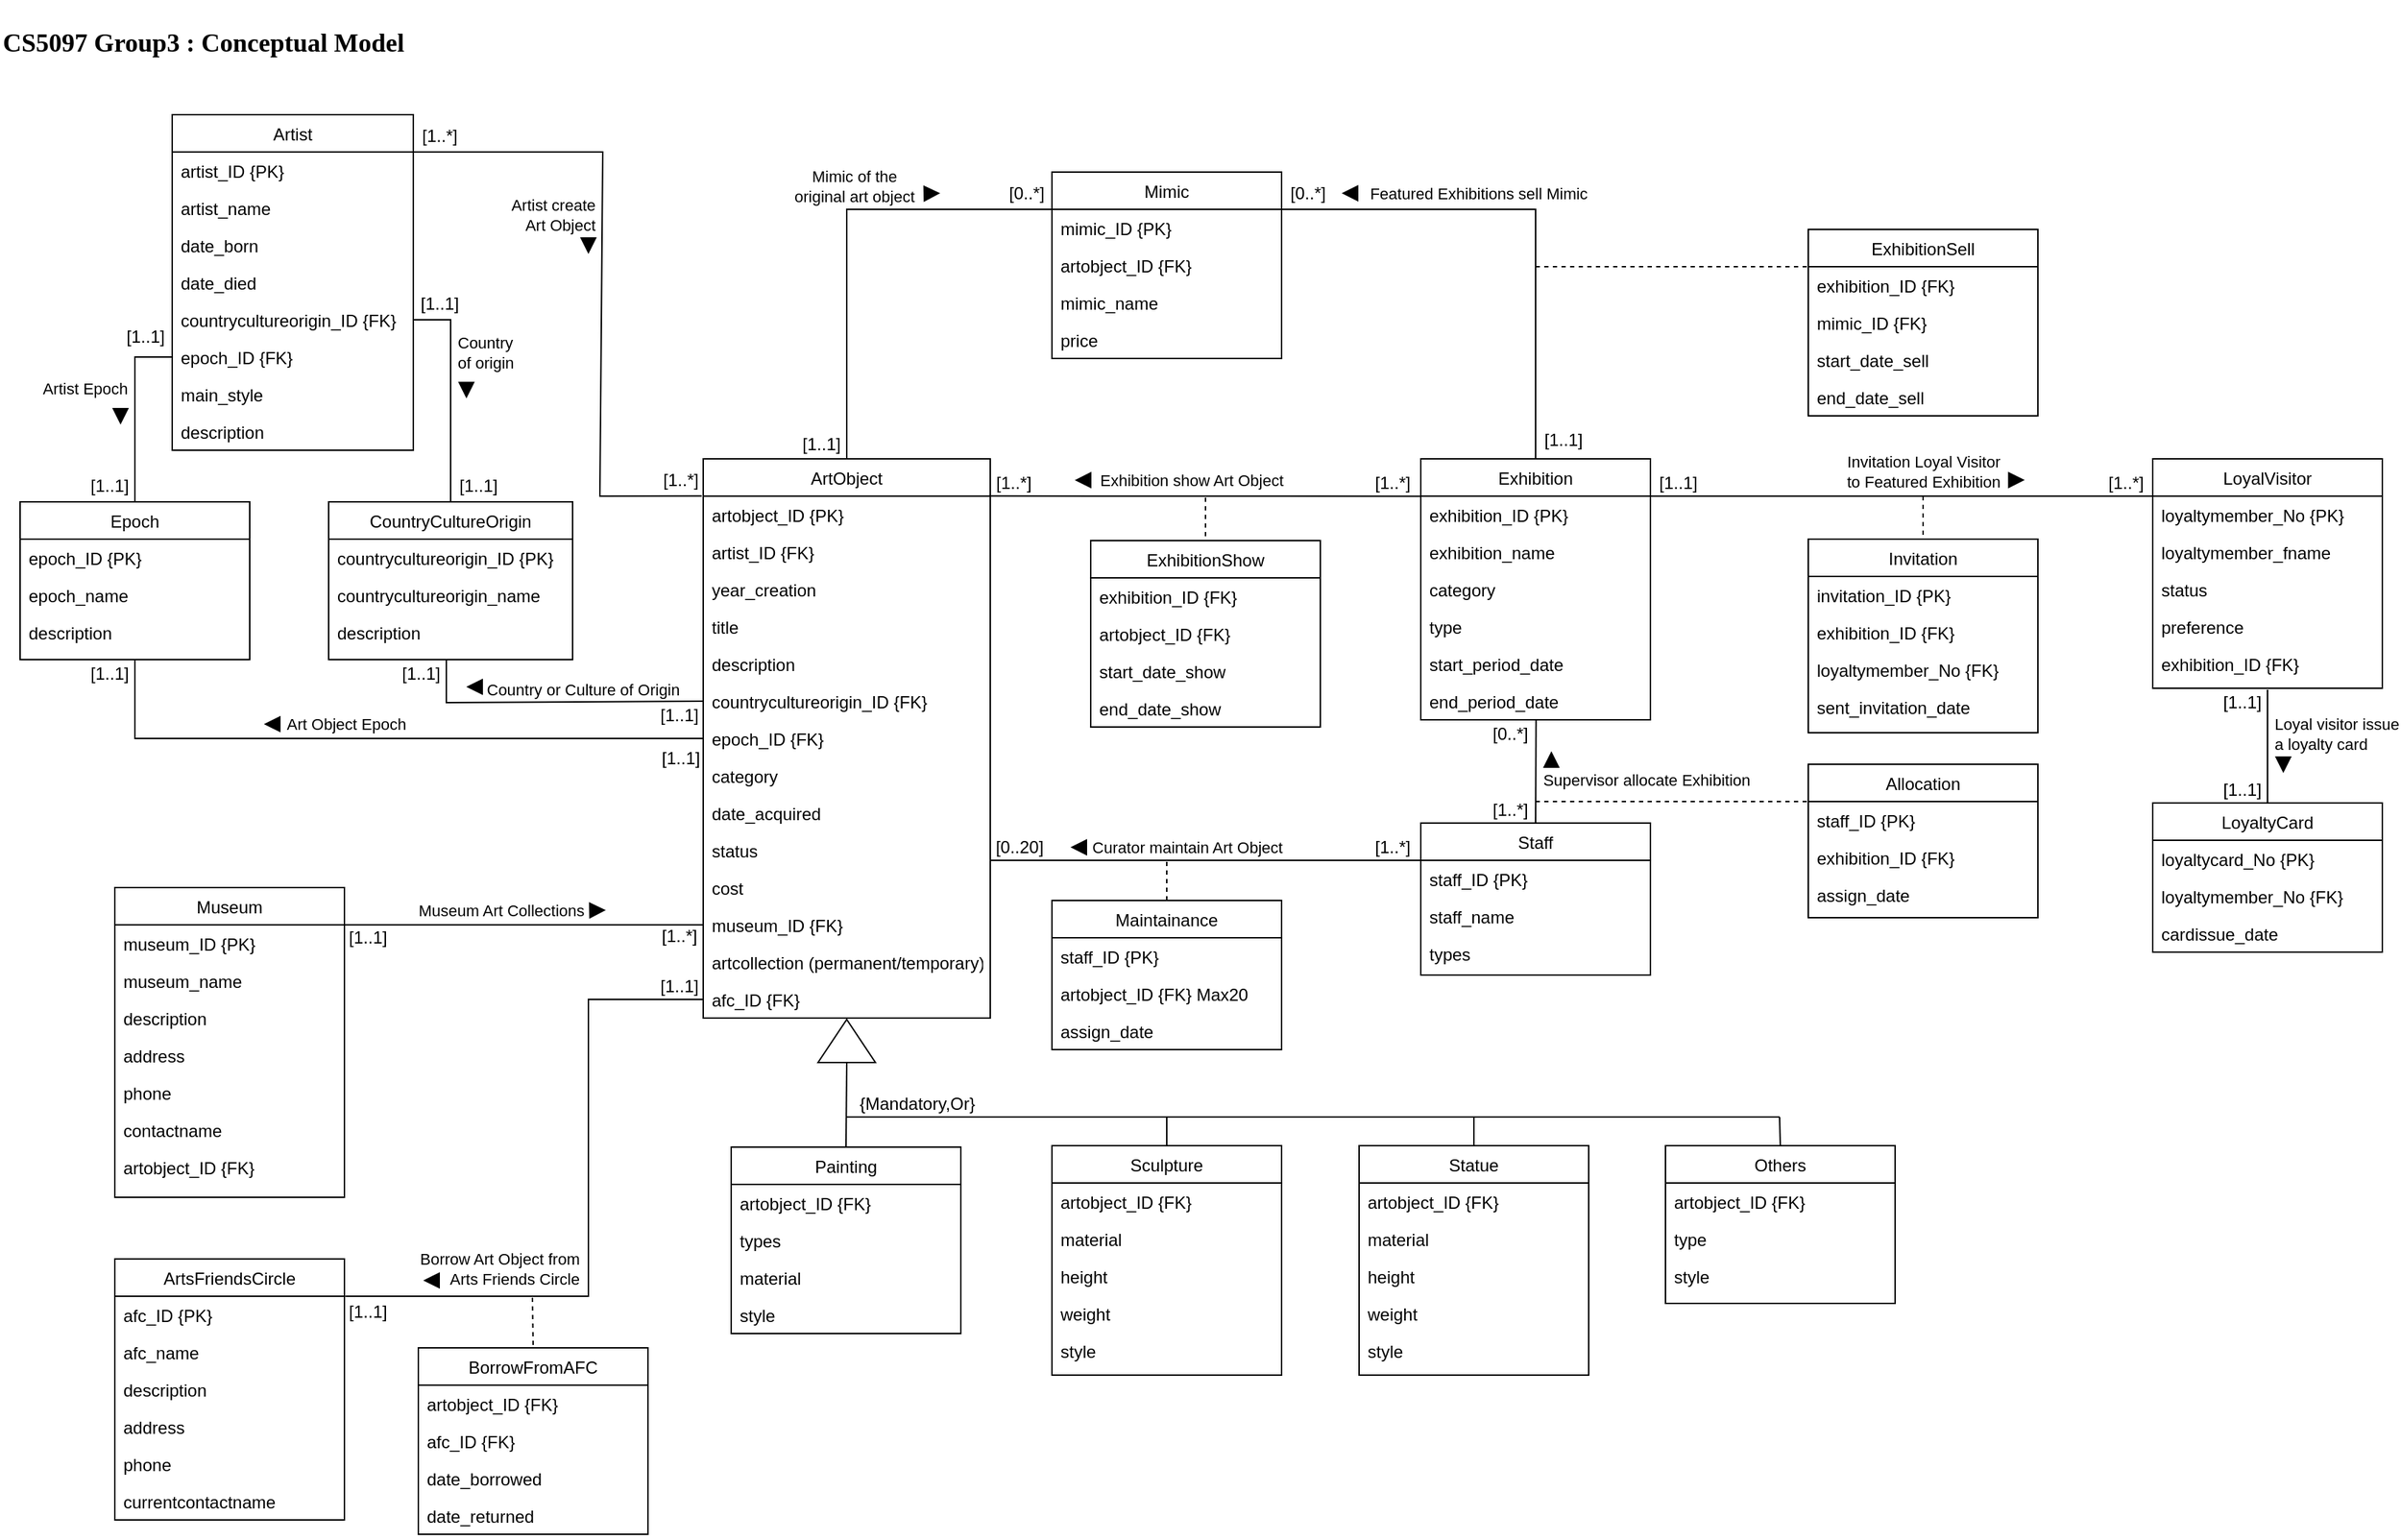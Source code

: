 <mxfile version="25.0.1">
  <diagram name="Page-1" id="O_C7XiOJB5yRLb8RxhqW">
    <mxGraphModel dx="986" dy="538" grid="1" gridSize="10" guides="1" tooltips="1" connect="1" arrows="1" fold="1" page="1" pageScale="1" pageWidth="850" pageHeight="1100" math="0" shadow="0">
      <root>
        <mxCell id="0" />
        <mxCell id="1" parent="0" />
        <mxCell id="NUtVhF5h9HZDoagzUMLB-1" value="Epoch" style="swimlane;fontStyle=0;align=center;verticalAlign=top;childLayout=stackLayout;horizontal=1;startSize=26;horizontalStack=0;resizeParent=1;resizeLast=0;collapsible=1;marginBottom=0;rounded=0;shadow=0;strokeWidth=1;" parent="1" vertex="1">
          <mxGeometry x="24" y="350" width="160" height="110" as="geometry">
            <mxRectangle x="130" y="380" width="160" height="26" as="alternateBounds" />
          </mxGeometry>
        </mxCell>
        <mxCell id="NUtVhF5h9HZDoagzUMLB-2" value="epoch_ID {PK}" style="text;align=left;verticalAlign=top;spacingLeft=4;spacingRight=4;overflow=hidden;rotatable=0;points=[[0,0.5],[1,0.5]];portConstraint=eastwest;" parent="NUtVhF5h9HZDoagzUMLB-1" vertex="1">
          <mxGeometry y="26" width="160" height="26" as="geometry" />
        </mxCell>
        <mxCell id="NUtVhF5h9HZDoagzUMLB-3" value="epoch_name" style="text;align=left;verticalAlign=top;spacingLeft=4;spacingRight=4;overflow=hidden;rotatable=0;points=[[0,0.5],[1,0.5]];portConstraint=eastwest;" parent="NUtVhF5h9HZDoagzUMLB-1" vertex="1">
          <mxGeometry y="52" width="160" height="26" as="geometry" />
        </mxCell>
        <mxCell id="NUtVhF5h9HZDoagzUMLB-4" value="description" style="text;align=left;verticalAlign=top;spacingLeft=4;spacingRight=4;overflow=hidden;rotatable=0;points=[[0,0.5],[1,0.5]];portConstraint=eastwest;" parent="NUtVhF5h9HZDoagzUMLB-1" vertex="1">
          <mxGeometry y="78" width="160" height="26" as="geometry" />
        </mxCell>
        <mxCell id="NUtVhF5h9HZDoagzUMLB-9" value="Museum" style="swimlane;fontStyle=0;align=center;verticalAlign=top;childLayout=stackLayout;horizontal=1;startSize=26;horizontalStack=0;resizeParent=1;resizeLast=0;collapsible=1;marginBottom=0;rounded=0;shadow=0;strokeWidth=1;" parent="1" vertex="1">
          <mxGeometry x="90" y="619" width="160" height="216" as="geometry">
            <mxRectangle x="130" y="380" width="160" height="26" as="alternateBounds" />
          </mxGeometry>
        </mxCell>
        <mxCell id="NUtVhF5h9HZDoagzUMLB-10" value="museum_ID {PK}" style="text;align=left;verticalAlign=top;spacingLeft=4;spacingRight=4;overflow=hidden;rotatable=0;points=[[0,0.5],[1,0.5]];portConstraint=eastwest;" parent="NUtVhF5h9HZDoagzUMLB-9" vertex="1">
          <mxGeometry y="26" width="160" height="26" as="geometry" />
        </mxCell>
        <mxCell id="NUtVhF5h9HZDoagzUMLB-11" value="museum_name" style="text;align=left;verticalAlign=top;spacingLeft=4;spacingRight=4;overflow=hidden;rotatable=0;points=[[0,0.5],[1,0.5]];portConstraint=eastwest;" parent="NUtVhF5h9HZDoagzUMLB-9" vertex="1">
          <mxGeometry y="52" width="160" height="26" as="geometry" />
        </mxCell>
        <mxCell id="NUtVhF5h9HZDoagzUMLB-12" value="description" style="text;align=left;verticalAlign=top;spacingLeft=4;spacingRight=4;overflow=hidden;rotatable=0;points=[[0,0.5],[1,0.5]];portConstraint=eastwest;" parent="NUtVhF5h9HZDoagzUMLB-9" vertex="1">
          <mxGeometry y="78" width="160" height="26" as="geometry" />
        </mxCell>
        <mxCell id="NUtVhF5h9HZDoagzUMLB-13" value="address" style="text;align=left;verticalAlign=top;spacingLeft=4;spacingRight=4;overflow=hidden;rotatable=0;points=[[0,0.5],[1,0.5]];portConstraint=eastwest;" parent="NUtVhF5h9HZDoagzUMLB-9" vertex="1">
          <mxGeometry y="104" width="160" height="26" as="geometry" />
        </mxCell>
        <mxCell id="NUtVhF5h9HZDoagzUMLB-14" value="phone" style="text;align=left;verticalAlign=top;spacingLeft=4;spacingRight=4;overflow=hidden;rotatable=0;points=[[0,0.5],[1,0.5]];portConstraint=eastwest;" parent="NUtVhF5h9HZDoagzUMLB-9" vertex="1">
          <mxGeometry y="130" width="160" height="26" as="geometry" />
        </mxCell>
        <mxCell id="NUtVhF5h9HZDoagzUMLB-15" value="contactname" style="text;align=left;verticalAlign=top;spacingLeft=4;spacingRight=4;overflow=hidden;rotatable=0;points=[[0,0.5],[1,0.5]];portConstraint=eastwest;" parent="NUtVhF5h9HZDoagzUMLB-9" vertex="1">
          <mxGeometry y="156" width="160" height="26" as="geometry" />
        </mxCell>
        <mxCell id="NUtVhF5h9HZDoagzUMLB-206" value="artobject_ID {FK}" style="text;align=left;verticalAlign=top;spacingLeft=4;spacingRight=4;overflow=hidden;rotatable=0;points=[[0,0.5],[1,0.5]];portConstraint=eastwest;" parent="NUtVhF5h9HZDoagzUMLB-9" vertex="1">
          <mxGeometry y="182" width="160" height="26" as="geometry" />
        </mxCell>
        <mxCell id="NUtVhF5h9HZDoagzUMLB-16" value="ArtObject" style="swimlane;fontStyle=0;align=center;verticalAlign=top;childLayout=stackLayout;horizontal=1;startSize=26;horizontalStack=0;resizeParent=1;resizeLast=0;collapsible=1;marginBottom=0;rounded=0;shadow=0;strokeWidth=1;" parent="1" vertex="1">
          <mxGeometry x="500" y="320" width="200" height="390" as="geometry">
            <mxRectangle x="130" y="380" width="160" height="26" as="alternateBounds" />
          </mxGeometry>
        </mxCell>
        <mxCell id="NUtVhF5h9HZDoagzUMLB-17" value="artobject_ID {PK}" style="text;align=left;verticalAlign=top;spacingLeft=4;spacingRight=4;overflow=hidden;rotatable=0;points=[[0,0.5],[1,0.5]];portConstraint=eastwest;" parent="NUtVhF5h9HZDoagzUMLB-16" vertex="1">
          <mxGeometry y="26" width="200" height="26" as="geometry" />
        </mxCell>
        <mxCell id="NUtVhF5h9HZDoagzUMLB-18" value="artist_ID {FK}" style="text;align=left;verticalAlign=top;spacingLeft=4;spacingRight=4;overflow=hidden;rotatable=0;points=[[0,0.5],[1,0.5]];portConstraint=eastwest;" parent="NUtVhF5h9HZDoagzUMLB-16" vertex="1">
          <mxGeometry y="52" width="200" height="26" as="geometry" />
        </mxCell>
        <mxCell id="NUtVhF5h9HZDoagzUMLB-19" value="year_creation" style="text;align=left;verticalAlign=top;spacingLeft=4;spacingRight=4;overflow=hidden;rotatable=0;points=[[0,0.5],[1,0.5]];portConstraint=eastwest;" parent="NUtVhF5h9HZDoagzUMLB-16" vertex="1">
          <mxGeometry y="78" width="200" height="26" as="geometry" />
        </mxCell>
        <mxCell id="NUtVhF5h9HZDoagzUMLB-20" value="title" style="text;align=left;verticalAlign=top;spacingLeft=4;spacingRight=4;overflow=hidden;rotatable=0;points=[[0,0.5],[1,0.5]];portConstraint=eastwest;" parent="NUtVhF5h9HZDoagzUMLB-16" vertex="1">
          <mxGeometry y="104" width="200" height="26" as="geometry" />
        </mxCell>
        <mxCell id="NUtVhF5h9HZDoagzUMLB-21" value="description" style="text;align=left;verticalAlign=top;spacingLeft=4;spacingRight=4;overflow=hidden;rotatable=0;points=[[0,0.5],[1,0.5]];portConstraint=eastwest;" parent="NUtVhF5h9HZDoagzUMLB-16" vertex="1">
          <mxGeometry y="130" width="200" height="26" as="geometry" />
        </mxCell>
        <mxCell id="NUtVhF5h9HZDoagzUMLB-22" value="countrycultureorigin_ID {FK}" style="text;align=left;verticalAlign=top;spacingLeft=4;spacingRight=4;overflow=hidden;rotatable=0;points=[[0,0.5],[1,0.5]];portConstraint=eastwest;" parent="NUtVhF5h9HZDoagzUMLB-16" vertex="1">
          <mxGeometry y="156" width="200" height="26" as="geometry" />
        </mxCell>
        <mxCell id="NUtVhF5h9HZDoagzUMLB-23" value="epoch_ID {FK}" style="text;align=left;verticalAlign=top;spacingLeft=4;spacingRight=4;overflow=hidden;rotatable=0;points=[[0,0.5],[1,0.5]];portConstraint=eastwest;" parent="NUtVhF5h9HZDoagzUMLB-16" vertex="1">
          <mxGeometry y="182" width="200" height="26" as="geometry" />
        </mxCell>
        <mxCell id="NUtVhF5h9HZDoagzUMLB-24" value="category" style="text;align=left;verticalAlign=top;spacingLeft=4;spacingRight=4;overflow=hidden;rotatable=0;points=[[0,0.5],[1,0.5]];portConstraint=eastwest;" parent="NUtVhF5h9HZDoagzUMLB-16" vertex="1">
          <mxGeometry y="208" width="200" height="26" as="geometry" />
        </mxCell>
        <mxCell id="NUtVhF5h9HZDoagzUMLB-25" value="date_acquired" style="text;align=left;verticalAlign=top;spacingLeft=4;spacingRight=4;overflow=hidden;rotatable=0;points=[[0,0.5],[1,0.5]];portConstraint=eastwest;" parent="NUtVhF5h9HZDoagzUMLB-16" vertex="1">
          <mxGeometry y="234" width="200" height="26" as="geometry" />
        </mxCell>
        <mxCell id="NUtVhF5h9HZDoagzUMLB-26" value="status" style="text;align=left;verticalAlign=top;spacingLeft=4;spacingRight=4;overflow=hidden;rotatable=0;points=[[0,0.5],[1,0.5]];portConstraint=eastwest;" parent="NUtVhF5h9HZDoagzUMLB-16" vertex="1">
          <mxGeometry y="260" width="200" height="26" as="geometry" />
        </mxCell>
        <mxCell id="NUtVhF5h9HZDoagzUMLB-27" value="cost" style="text;align=left;verticalAlign=top;spacingLeft=4;spacingRight=4;overflow=hidden;rotatable=0;points=[[0,0.5],[1,0.5]];portConstraint=eastwest;" parent="NUtVhF5h9HZDoagzUMLB-16" vertex="1">
          <mxGeometry y="286" width="200" height="26" as="geometry" />
        </mxCell>
        <mxCell id="NUtVhF5h9HZDoagzUMLB-28" value="museum_ID {FK}" style="text;align=left;verticalAlign=top;spacingLeft=4;spacingRight=4;overflow=hidden;rotatable=0;points=[[0,0.5],[1,0.5]];portConstraint=eastwest;" parent="NUtVhF5h9HZDoagzUMLB-16" vertex="1">
          <mxGeometry y="312" width="200" height="26" as="geometry" />
        </mxCell>
        <mxCell id="NUtVhF5h9HZDoagzUMLB-208" value="artcollection (permanent/temporary)" style="text;align=left;verticalAlign=top;spacingLeft=4;spacingRight=4;overflow=hidden;rotatable=0;points=[[0,0.5],[1,0.5]];portConstraint=eastwest;" parent="NUtVhF5h9HZDoagzUMLB-16" vertex="1">
          <mxGeometry y="338" width="200" height="26" as="geometry" />
        </mxCell>
        <mxCell id="NUtVhF5h9HZDoagzUMLB-211" value="afc_ID {FK}" style="text;align=left;verticalAlign=top;spacingLeft=4;spacingRight=4;overflow=hidden;rotatable=0;points=[[0,0.5],[1,0.5]];portConstraint=eastwest;" parent="NUtVhF5h9HZDoagzUMLB-16" vertex="1">
          <mxGeometry y="364" width="200" height="26" as="geometry" />
        </mxCell>
        <mxCell id="NUtVhF5h9HZDoagzUMLB-31" value="Artist" style="swimlane;fontStyle=0;align=center;verticalAlign=top;childLayout=stackLayout;horizontal=1;startSize=26;horizontalStack=0;resizeParent=1;resizeLast=0;collapsible=1;marginBottom=0;rounded=0;shadow=0;strokeWidth=1;" parent="1" vertex="1">
          <mxGeometry x="130" y="80" width="168" height="234" as="geometry">
            <mxRectangle x="130" y="380" width="160" height="26" as="alternateBounds" />
          </mxGeometry>
        </mxCell>
        <mxCell id="NUtVhF5h9HZDoagzUMLB-32" value="artist_ID {PK}" style="text;align=left;verticalAlign=top;spacingLeft=4;spacingRight=4;overflow=hidden;rotatable=0;points=[[0,0.5],[1,0.5]];portConstraint=eastwest;" parent="NUtVhF5h9HZDoagzUMLB-31" vertex="1">
          <mxGeometry y="26" width="168" height="26" as="geometry" />
        </mxCell>
        <mxCell id="NUtVhF5h9HZDoagzUMLB-33" value="artist_name" style="text;align=left;verticalAlign=top;spacingLeft=4;spacingRight=4;overflow=hidden;rotatable=0;points=[[0,0.5],[1,0.5]];portConstraint=eastwest;" parent="NUtVhF5h9HZDoagzUMLB-31" vertex="1">
          <mxGeometry y="52" width="168" height="26" as="geometry" />
        </mxCell>
        <mxCell id="NUtVhF5h9HZDoagzUMLB-34" value="date_born" style="text;align=left;verticalAlign=top;spacingLeft=4;spacingRight=4;overflow=hidden;rotatable=0;points=[[0,0.5],[1,0.5]];portConstraint=eastwest;" parent="NUtVhF5h9HZDoagzUMLB-31" vertex="1">
          <mxGeometry y="78" width="168" height="26" as="geometry" />
        </mxCell>
        <mxCell id="NUtVhF5h9HZDoagzUMLB-35" value="date_died" style="text;align=left;verticalAlign=top;spacingLeft=4;spacingRight=4;overflow=hidden;rotatable=0;points=[[0,0.5],[1,0.5]];portConstraint=eastwest;" parent="NUtVhF5h9HZDoagzUMLB-31" vertex="1">
          <mxGeometry y="104" width="168" height="26" as="geometry" />
        </mxCell>
        <mxCell id="NUtVhF5h9HZDoagzUMLB-36" value="countrycultureorigin_ID {FK}" style="text;align=left;verticalAlign=top;spacingLeft=4;spacingRight=4;overflow=hidden;rotatable=0;points=[[0,0.5],[1,0.5]];portConstraint=eastwest;" parent="NUtVhF5h9HZDoagzUMLB-31" vertex="1">
          <mxGeometry y="130" width="168" height="26" as="geometry" />
        </mxCell>
        <mxCell id="NUtVhF5h9HZDoagzUMLB-37" value="epoch_ID {FK}" style="text;align=left;verticalAlign=top;spacingLeft=4;spacingRight=4;overflow=hidden;rotatable=0;points=[[0,0.5],[1,0.5]];portConstraint=eastwest;" parent="NUtVhF5h9HZDoagzUMLB-31" vertex="1">
          <mxGeometry y="156" width="168" height="26" as="geometry" />
        </mxCell>
        <mxCell id="NUtVhF5h9HZDoagzUMLB-38" value="main_style" style="text;align=left;verticalAlign=top;spacingLeft=4;spacingRight=4;overflow=hidden;rotatable=0;points=[[0,0.5],[1,0.5]];portConstraint=eastwest;" parent="NUtVhF5h9HZDoagzUMLB-31" vertex="1">
          <mxGeometry y="182" width="168" height="26" as="geometry" />
        </mxCell>
        <mxCell id="NUtVhF5h9HZDoagzUMLB-39" value="description" style="text;align=left;verticalAlign=top;spacingLeft=4;spacingRight=4;overflow=hidden;rotatable=0;points=[[0,0.5],[1,0.5]];portConstraint=eastwest;" parent="NUtVhF5h9HZDoagzUMLB-31" vertex="1">
          <mxGeometry y="208" width="168" height="26" as="geometry" />
        </mxCell>
        <mxCell id="NUtVhF5h9HZDoagzUMLB-40" value="Painting" style="swimlane;fontStyle=0;align=center;verticalAlign=top;childLayout=stackLayout;horizontal=1;startSize=26;horizontalStack=0;resizeParent=1;resizeLast=0;collapsible=1;marginBottom=0;rounded=0;shadow=0;strokeWidth=1;" parent="1" vertex="1">
          <mxGeometry x="519.5" y="800" width="160" height="130" as="geometry">
            <mxRectangle x="130" y="380" width="160" height="26" as="alternateBounds" />
          </mxGeometry>
        </mxCell>
        <mxCell id="NUtVhF5h9HZDoagzUMLB-41" value="artobject_ID {FK}" style="text;align=left;verticalAlign=top;spacingLeft=4;spacingRight=4;overflow=hidden;rotatable=0;points=[[0,0.5],[1,0.5]];portConstraint=eastwest;" parent="NUtVhF5h9HZDoagzUMLB-40" vertex="1">
          <mxGeometry y="26" width="160" height="26" as="geometry" />
        </mxCell>
        <mxCell id="NUtVhF5h9HZDoagzUMLB-42" value="types" style="text;align=left;verticalAlign=top;spacingLeft=4;spacingRight=4;overflow=hidden;rotatable=0;points=[[0,0.5],[1,0.5]];portConstraint=eastwest;" parent="NUtVhF5h9HZDoagzUMLB-40" vertex="1">
          <mxGeometry y="52" width="160" height="26" as="geometry" />
        </mxCell>
        <mxCell id="NUtVhF5h9HZDoagzUMLB-43" value="material" style="text;align=left;verticalAlign=top;spacingLeft=4;spacingRight=4;overflow=hidden;rotatable=0;points=[[0,0.5],[1,0.5]];portConstraint=eastwest;" parent="NUtVhF5h9HZDoagzUMLB-40" vertex="1">
          <mxGeometry y="78" width="160" height="26" as="geometry" />
        </mxCell>
        <mxCell id="NUtVhF5h9HZDoagzUMLB-44" value="style" style="text;align=left;verticalAlign=top;spacingLeft=4;spacingRight=4;overflow=hidden;rotatable=0;points=[[0,0.5],[1,0.5]];portConstraint=eastwest;" parent="NUtVhF5h9HZDoagzUMLB-40" vertex="1">
          <mxGeometry y="104" width="160" height="26" as="geometry" />
        </mxCell>
        <mxCell id="NUtVhF5h9HZDoagzUMLB-45" value="Sculpture" style="swimlane;fontStyle=0;align=center;verticalAlign=top;childLayout=stackLayout;horizontal=1;startSize=26;horizontalStack=0;resizeParent=1;resizeLast=0;collapsible=1;marginBottom=0;rounded=0;shadow=0;strokeWidth=1;" parent="1" vertex="1">
          <mxGeometry x="743" y="799" width="160" height="160" as="geometry">
            <mxRectangle x="130" y="380" width="160" height="26" as="alternateBounds" />
          </mxGeometry>
        </mxCell>
        <mxCell id="NUtVhF5h9HZDoagzUMLB-46" value="artobject_ID {FK}" style="text;align=left;verticalAlign=top;spacingLeft=4;spacingRight=4;overflow=hidden;rotatable=0;points=[[0,0.5],[1,0.5]];portConstraint=eastwest;" parent="NUtVhF5h9HZDoagzUMLB-45" vertex="1">
          <mxGeometry y="26" width="160" height="26" as="geometry" />
        </mxCell>
        <mxCell id="NUtVhF5h9HZDoagzUMLB-47" value="material" style="text;align=left;verticalAlign=top;spacingLeft=4;spacingRight=4;overflow=hidden;rotatable=0;points=[[0,0.5],[1,0.5]];portConstraint=eastwest;" parent="NUtVhF5h9HZDoagzUMLB-45" vertex="1">
          <mxGeometry y="52" width="160" height="26" as="geometry" />
        </mxCell>
        <mxCell id="NUtVhF5h9HZDoagzUMLB-48" value="height" style="text;align=left;verticalAlign=top;spacingLeft=4;spacingRight=4;overflow=hidden;rotatable=0;points=[[0,0.5],[1,0.5]];portConstraint=eastwest;" parent="NUtVhF5h9HZDoagzUMLB-45" vertex="1">
          <mxGeometry y="78" width="160" height="26" as="geometry" />
        </mxCell>
        <mxCell id="NUtVhF5h9HZDoagzUMLB-49" value="weight" style="text;align=left;verticalAlign=top;spacingLeft=4;spacingRight=4;overflow=hidden;rotatable=0;points=[[0,0.5],[1,0.5]];portConstraint=eastwest;" parent="NUtVhF5h9HZDoagzUMLB-45" vertex="1">
          <mxGeometry y="104" width="160" height="26" as="geometry" />
        </mxCell>
        <mxCell id="NUtVhF5h9HZDoagzUMLB-50" value="style" style="text;align=left;verticalAlign=top;spacingLeft=4;spacingRight=4;overflow=hidden;rotatable=0;points=[[0,0.5],[1,0.5]];portConstraint=eastwest;" parent="NUtVhF5h9HZDoagzUMLB-45" vertex="1">
          <mxGeometry y="130" width="160" height="26" as="geometry" />
        </mxCell>
        <mxCell id="NUtVhF5h9HZDoagzUMLB-51" value="Others" style="swimlane;fontStyle=0;align=center;verticalAlign=top;childLayout=stackLayout;horizontal=1;startSize=26;horizontalStack=0;resizeParent=1;resizeLast=0;collapsible=1;marginBottom=0;rounded=0;shadow=0;strokeWidth=1;" parent="1" vertex="1">
          <mxGeometry x="1170.5" y="799" width="160" height="110" as="geometry">
            <mxRectangle x="130" y="380" width="160" height="26" as="alternateBounds" />
          </mxGeometry>
        </mxCell>
        <mxCell id="NUtVhF5h9HZDoagzUMLB-52" value="artobject_ID {FK}" style="text;align=left;verticalAlign=top;spacingLeft=4;spacingRight=4;overflow=hidden;rotatable=0;points=[[0,0.5],[1,0.5]];portConstraint=eastwest;" parent="NUtVhF5h9HZDoagzUMLB-51" vertex="1">
          <mxGeometry y="26" width="160" height="26" as="geometry" />
        </mxCell>
        <mxCell id="NUtVhF5h9HZDoagzUMLB-53" value="type" style="text;align=left;verticalAlign=top;spacingLeft=4;spacingRight=4;overflow=hidden;rotatable=0;points=[[0,0.5],[1,0.5]];portConstraint=eastwest;" parent="NUtVhF5h9HZDoagzUMLB-51" vertex="1">
          <mxGeometry y="52" width="160" height="26" as="geometry" />
        </mxCell>
        <mxCell id="NUtVhF5h9HZDoagzUMLB-54" value="style" style="text;align=left;verticalAlign=top;spacingLeft=4;spacingRight=4;overflow=hidden;rotatable=0;points=[[0,0.5],[1,0.5]];portConstraint=eastwest;" parent="NUtVhF5h9HZDoagzUMLB-51" vertex="1">
          <mxGeometry y="78" width="160" height="26" as="geometry" />
        </mxCell>
        <mxCell id="NUtVhF5h9HZDoagzUMLB-55" value="Statue" style="swimlane;fontStyle=0;align=center;verticalAlign=top;childLayout=stackLayout;horizontal=1;startSize=26;horizontalStack=0;resizeParent=1;resizeLast=0;collapsible=1;marginBottom=0;rounded=0;shadow=0;strokeWidth=1;" parent="1" vertex="1">
          <mxGeometry x="957" y="799" width="160" height="160" as="geometry">
            <mxRectangle x="130" y="380" width="160" height="26" as="alternateBounds" />
          </mxGeometry>
        </mxCell>
        <mxCell id="NUtVhF5h9HZDoagzUMLB-56" value="artobject_ID {FK}" style="text;align=left;verticalAlign=top;spacingLeft=4;spacingRight=4;overflow=hidden;rotatable=0;points=[[0,0.5],[1,0.5]];portConstraint=eastwest;" parent="NUtVhF5h9HZDoagzUMLB-55" vertex="1">
          <mxGeometry y="26" width="160" height="26" as="geometry" />
        </mxCell>
        <mxCell id="NUtVhF5h9HZDoagzUMLB-57" value="material" style="text;align=left;verticalAlign=top;spacingLeft=4;spacingRight=4;overflow=hidden;rotatable=0;points=[[0,0.5],[1,0.5]];portConstraint=eastwest;" parent="NUtVhF5h9HZDoagzUMLB-55" vertex="1">
          <mxGeometry y="52" width="160" height="26" as="geometry" />
        </mxCell>
        <mxCell id="NUtVhF5h9HZDoagzUMLB-58" value="height" style="text;align=left;verticalAlign=top;spacingLeft=4;spacingRight=4;overflow=hidden;rotatable=0;points=[[0,0.5],[1,0.5]];portConstraint=eastwest;" parent="NUtVhF5h9HZDoagzUMLB-55" vertex="1">
          <mxGeometry y="78" width="160" height="26" as="geometry" />
        </mxCell>
        <mxCell id="NUtVhF5h9HZDoagzUMLB-59" value="weight" style="text;align=left;verticalAlign=top;spacingLeft=4;spacingRight=4;overflow=hidden;rotatable=0;points=[[0,0.5],[1,0.5]];portConstraint=eastwest;" parent="NUtVhF5h9HZDoagzUMLB-55" vertex="1">
          <mxGeometry y="104" width="160" height="26" as="geometry" />
        </mxCell>
        <mxCell id="NUtVhF5h9HZDoagzUMLB-60" value="style" style="text;align=left;verticalAlign=top;spacingLeft=4;spacingRight=4;overflow=hidden;rotatable=0;points=[[0,0.5],[1,0.5]];portConstraint=eastwest;" parent="NUtVhF5h9HZDoagzUMLB-55" vertex="1">
          <mxGeometry y="130" width="160" height="26" as="geometry" />
        </mxCell>
        <mxCell id="NUtVhF5h9HZDoagzUMLB-61" value="Exhibition" style="swimlane;fontStyle=0;align=center;verticalAlign=top;childLayout=stackLayout;horizontal=1;startSize=26;horizontalStack=0;resizeParent=1;resizeLast=0;collapsible=1;marginBottom=0;rounded=0;shadow=0;strokeWidth=1;" parent="1" vertex="1">
          <mxGeometry x="1000" y="320" width="160" height="182" as="geometry">
            <mxRectangle x="130" y="380" width="160" height="26" as="alternateBounds" />
          </mxGeometry>
        </mxCell>
        <mxCell id="NUtVhF5h9HZDoagzUMLB-62" value="exhibition_ID {PK}" style="text;align=left;verticalAlign=top;spacingLeft=4;spacingRight=4;overflow=hidden;rotatable=0;points=[[0,0.5],[1,0.5]];portConstraint=eastwest;" parent="NUtVhF5h9HZDoagzUMLB-61" vertex="1">
          <mxGeometry y="26" width="160" height="26" as="geometry" />
        </mxCell>
        <mxCell id="NUtVhF5h9HZDoagzUMLB-63" value="exhibition_name" style="text;align=left;verticalAlign=top;spacingLeft=4;spacingRight=4;overflow=hidden;rotatable=0;points=[[0,0.5],[1,0.5]];portConstraint=eastwest;" parent="NUtVhF5h9HZDoagzUMLB-61" vertex="1">
          <mxGeometry y="52" width="160" height="26" as="geometry" />
        </mxCell>
        <mxCell id="NUtVhF5h9HZDoagzUMLB-64" value="category" style="text;align=left;verticalAlign=top;spacingLeft=4;spacingRight=4;overflow=hidden;rotatable=0;points=[[0,0.5],[1,0.5]];portConstraint=eastwest;" parent="NUtVhF5h9HZDoagzUMLB-61" vertex="1">
          <mxGeometry y="78" width="160" height="26" as="geometry" />
        </mxCell>
        <mxCell id="NUtVhF5h9HZDoagzUMLB-65" value="type" style="text;align=left;verticalAlign=top;spacingLeft=4;spacingRight=4;overflow=hidden;rotatable=0;points=[[0,0.5],[1,0.5]];portConstraint=eastwest;" parent="NUtVhF5h9HZDoagzUMLB-61" vertex="1">
          <mxGeometry y="104" width="160" height="26" as="geometry" />
        </mxCell>
        <mxCell id="NUtVhF5h9HZDoagzUMLB-66" value="start_period_date" style="text;align=left;verticalAlign=top;spacingLeft=4;spacingRight=4;overflow=hidden;rotatable=0;points=[[0,0.5],[1,0.5]];portConstraint=eastwest;" parent="NUtVhF5h9HZDoagzUMLB-61" vertex="1">
          <mxGeometry y="130" width="160" height="26" as="geometry" />
        </mxCell>
        <mxCell id="NUtVhF5h9HZDoagzUMLB-67" value="end_period_date" style="text;align=left;verticalAlign=top;spacingLeft=4;spacingRight=4;overflow=hidden;rotatable=0;points=[[0,0.5],[1,0.5]];portConstraint=eastwest;" parent="NUtVhF5h9HZDoagzUMLB-61" vertex="1">
          <mxGeometry y="156" width="160" height="26" as="geometry" />
        </mxCell>
        <mxCell id="NUtVhF5h9HZDoagzUMLB-68" value="Mimic" style="swimlane;fontStyle=0;align=center;verticalAlign=top;childLayout=stackLayout;horizontal=1;startSize=26;horizontalStack=0;resizeParent=1;resizeLast=0;collapsible=1;marginBottom=0;rounded=0;shadow=0;strokeWidth=1;" parent="1" vertex="1">
          <mxGeometry x="743" y="120" width="160" height="130" as="geometry">
            <mxRectangle x="130" y="380" width="160" height="26" as="alternateBounds" />
          </mxGeometry>
        </mxCell>
        <mxCell id="NUtVhF5h9HZDoagzUMLB-69" value="mimic_ID {PK}" style="text;align=left;verticalAlign=top;spacingLeft=4;spacingRight=4;overflow=hidden;rotatable=0;points=[[0,0.5],[1,0.5]];portConstraint=eastwest;" parent="NUtVhF5h9HZDoagzUMLB-68" vertex="1">
          <mxGeometry y="26" width="160" height="26" as="geometry" />
        </mxCell>
        <mxCell id="NUtVhF5h9HZDoagzUMLB-70" value="artobject_ID {FK}" style="text;align=left;verticalAlign=top;spacingLeft=4;spacingRight=4;overflow=hidden;rotatable=0;points=[[0,0.5],[1,0.5]];portConstraint=eastwest;" parent="NUtVhF5h9HZDoagzUMLB-68" vertex="1">
          <mxGeometry y="52" width="160" height="26" as="geometry" />
        </mxCell>
        <mxCell id="NUtVhF5h9HZDoagzUMLB-71" value="mimic_name" style="text;align=left;verticalAlign=top;spacingLeft=4;spacingRight=4;overflow=hidden;rotatable=0;points=[[0,0.5],[1,0.5]];portConstraint=eastwest;" parent="NUtVhF5h9HZDoagzUMLB-68" vertex="1">
          <mxGeometry y="78" width="160" height="26" as="geometry" />
        </mxCell>
        <mxCell id="NUtVhF5h9HZDoagzUMLB-72" value="price" style="text;align=left;verticalAlign=top;spacingLeft=4;spacingRight=4;overflow=hidden;rotatable=0;points=[[0,0.5],[1,0.5]];portConstraint=eastwest;" parent="NUtVhF5h9HZDoagzUMLB-68" vertex="1">
          <mxGeometry y="104" width="160" height="26" as="geometry" />
        </mxCell>
        <mxCell id="NUtVhF5h9HZDoagzUMLB-73" value="LoyalVisitor" style="swimlane;fontStyle=0;align=center;verticalAlign=top;childLayout=stackLayout;horizontal=1;startSize=26;horizontalStack=0;resizeParent=1;resizeLast=0;collapsible=1;marginBottom=0;rounded=0;shadow=0;strokeWidth=1;" parent="1" vertex="1">
          <mxGeometry x="1510" y="320" width="160" height="160" as="geometry">
            <mxRectangle x="130" y="380" width="160" height="26" as="alternateBounds" />
          </mxGeometry>
        </mxCell>
        <mxCell id="NUtVhF5h9HZDoagzUMLB-74" value="loyaltymember_No {PK}" style="text;align=left;verticalAlign=top;spacingLeft=4;spacingRight=4;overflow=hidden;rotatable=0;points=[[0,0.5],[1,0.5]];portConstraint=eastwest;" parent="NUtVhF5h9HZDoagzUMLB-73" vertex="1">
          <mxGeometry y="26" width="160" height="26" as="geometry" />
        </mxCell>
        <mxCell id="NUtVhF5h9HZDoagzUMLB-75" value="loyaltymember_fname" style="text;align=left;verticalAlign=top;spacingLeft=4;spacingRight=4;overflow=hidden;rotatable=0;points=[[0,0.5],[1,0.5]];portConstraint=eastwest;" parent="NUtVhF5h9HZDoagzUMLB-73" vertex="1">
          <mxGeometry y="52" width="160" height="26" as="geometry" />
        </mxCell>
        <mxCell id="NUtVhF5h9HZDoagzUMLB-76" value="status" style="text;align=left;verticalAlign=top;spacingLeft=4;spacingRight=4;overflow=hidden;rotatable=0;points=[[0,0.5],[1,0.5]];portConstraint=eastwest;" parent="NUtVhF5h9HZDoagzUMLB-73" vertex="1">
          <mxGeometry y="78" width="160" height="26" as="geometry" />
        </mxCell>
        <mxCell id="NUtVhF5h9HZDoagzUMLB-77" value="preference" style="text;align=left;verticalAlign=top;spacingLeft=4;spacingRight=4;overflow=hidden;rotatable=0;points=[[0,0.5],[1,0.5]];portConstraint=eastwest;" parent="NUtVhF5h9HZDoagzUMLB-73" vertex="1">
          <mxGeometry y="104" width="160" height="26" as="geometry" />
        </mxCell>
        <mxCell id="NUtVhF5h9HZDoagzUMLB-78" value="exhibition_ID {FK}" style="text;align=left;verticalAlign=top;spacingLeft=4;spacingRight=4;overflow=hidden;rotatable=0;points=[[0,0.5],[1,0.5]];portConstraint=eastwest;" parent="NUtVhF5h9HZDoagzUMLB-73" vertex="1">
          <mxGeometry y="130" width="160" height="26" as="geometry" />
        </mxCell>
        <mxCell id="NUtVhF5h9HZDoagzUMLB-79" value="Staff" style="swimlane;fontStyle=0;align=center;verticalAlign=top;childLayout=stackLayout;horizontal=1;startSize=26;horizontalStack=0;resizeParent=1;resizeLast=0;collapsible=1;marginBottom=0;rounded=0;shadow=0;strokeWidth=1;" parent="1" vertex="1">
          <mxGeometry x="1000" y="574" width="160" height="106" as="geometry">
            <mxRectangle x="130" y="380" width="160" height="26" as="alternateBounds" />
          </mxGeometry>
        </mxCell>
        <mxCell id="NUtVhF5h9HZDoagzUMLB-80" value="staff_ID {PK}" style="text;align=left;verticalAlign=top;spacingLeft=4;spacingRight=4;overflow=hidden;rotatable=0;points=[[0,0.5],[1,0.5]];portConstraint=eastwest;" parent="NUtVhF5h9HZDoagzUMLB-79" vertex="1">
          <mxGeometry y="26" width="160" height="26" as="geometry" />
        </mxCell>
        <mxCell id="NUtVhF5h9HZDoagzUMLB-81" value="staff_name" style="text;align=left;verticalAlign=top;spacingLeft=4;spacingRight=4;overflow=hidden;rotatable=0;points=[[0,0.5],[1,0.5]];portConstraint=eastwest;" parent="NUtVhF5h9HZDoagzUMLB-79" vertex="1">
          <mxGeometry y="52" width="160" height="26" as="geometry" />
        </mxCell>
        <mxCell id="NUtVhF5h9HZDoagzUMLB-82" value="types" style="text;align=left;verticalAlign=top;spacingLeft=4;spacingRight=4;overflow=hidden;rotatable=0;points=[[0,0.5],[1,0.5]];portConstraint=eastwest;" parent="NUtVhF5h9HZDoagzUMLB-79" vertex="1">
          <mxGeometry y="78" width="160" height="26" as="geometry" />
        </mxCell>
        <mxCell id="NUtVhF5h9HZDoagzUMLB-83" value="Maintainance" style="swimlane;fontStyle=0;align=center;verticalAlign=top;childLayout=stackLayout;horizontal=1;startSize=26;horizontalStack=0;resizeParent=1;resizeLast=0;collapsible=1;marginBottom=0;rounded=0;shadow=0;strokeWidth=1;" parent="1" vertex="1">
          <mxGeometry x="743" y="628" width="160" height="104" as="geometry">
            <mxRectangle x="130" y="380" width="160" height="26" as="alternateBounds" />
          </mxGeometry>
        </mxCell>
        <mxCell id="NUtVhF5h9HZDoagzUMLB-84" value="staff_ID {PK}" style="text;align=left;verticalAlign=top;spacingLeft=4;spacingRight=4;overflow=hidden;rotatable=0;points=[[0,0.5],[1,0.5]];portConstraint=eastwest;" parent="NUtVhF5h9HZDoagzUMLB-83" vertex="1">
          <mxGeometry y="26" width="160" height="26" as="geometry" />
        </mxCell>
        <mxCell id="NUtVhF5h9HZDoagzUMLB-85" value="artobject_ID {FK} Max20" style="text;align=left;verticalAlign=top;spacingLeft=4;spacingRight=4;overflow=hidden;rotatable=0;points=[[0,0.5],[1,0.5]];portConstraint=eastwest;" parent="NUtVhF5h9HZDoagzUMLB-83" vertex="1">
          <mxGeometry y="52" width="160" height="26" as="geometry" />
        </mxCell>
        <mxCell id="NUtVhF5h9HZDoagzUMLB-86" value="assign_date" style="text;align=left;verticalAlign=top;spacingLeft=4;spacingRight=4;overflow=hidden;rotatable=0;points=[[0,0.5],[1,0.5]];portConstraint=eastwest;" parent="NUtVhF5h9HZDoagzUMLB-83" vertex="1">
          <mxGeometry y="78" width="160" height="26" as="geometry" />
        </mxCell>
        <mxCell id="NUtVhF5h9HZDoagzUMLB-87" value="Allocation" style="swimlane;fontStyle=0;align=center;verticalAlign=top;childLayout=stackLayout;horizontal=1;startSize=26;horizontalStack=0;resizeParent=1;resizeLast=0;collapsible=1;marginBottom=0;rounded=0;shadow=0;strokeWidth=1;" parent="1" vertex="1">
          <mxGeometry x="1270" y="533" width="160" height="107" as="geometry">
            <mxRectangle x="130" y="380" width="160" height="26" as="alternateBounds" />
          </mxGeometry>
        </mxCell>
        <mxCell id="NUtVhF5h9HZDoagzUMLB-88" value="staff_ID {PK}" style="text;align=left;verticalAlign=top;spacingLeft=4;spacingRight=4;overflow=hidden;rotatable=0;points=[[0,0.5],[1,0.5]];portConstraint=eastwest;" parent="NUtVhF5h9HZDoagzUMLB-87" vertex="1">
          <mxGeometry y="26" width="160" height="26" as="geometry" />
        </mxCell>
        <mxCell id="NUtVhF5h9HZDoagzUMLB-89" value="exhibition_ID {FK}" style="text;align=left;verticalAlign=top;spacingLeft=4;spacingRight=4;overflow=hidden;rotatable=0;points=[[0,0.5],[1,0.5]];portConstraint=eastwest;" parent="NUtVhF5h9HZDoagzUMLB-87" vertex="1">
          <mxGeometry y="52" width="160" height="26" as="geometry" />
        </mxCell>
        <mxCell id="NUtVhF5h9HZDoagzUMLB-90" value="assign_date" style="text;align=left;verticalAlign=top;spacingLeft=4;spacingRight=4;overflow=hidden;rotatable=0;points=[[0,0.5],[1,0.5]];portConstraint=eastwest;" parent="NUtVhF5h9HZDoagzUMLB-87" vertex="1">
          <mxGeometry y="78" width="160" height="26" as="geometry" />
        </mxCell>
        <mxCell id="NUtVhF5h9HZDoagzUMLB-91" value="ExhibitionShow" style="swimlane;fontStyle=0;align=center;verticalAlign=top;childLayout=stackLayout;horizontal=1;startSize=26;horizontalStack=0;resizeParent=1;resizeLast=0;collapsible=1;marginBottom=0;rounded=0;shadow=0;strokeWidth=1;" parent="1" vertex="1">
          <mxGeometry x="770" y="377" width="160" height="130" as="geometry">
            <mxRectangle x="130" y="380" width="160" height="26" as="alternateBounds" />
          </mxGeometry>
        </mxCell>
        <mxCell id="NUtVhF5h9HZDoagzUMLB-92" value="exhibition_ID {FK}" style="text;align=left;verticalAlign=top;spacingLeft=4;spacingRight=4;overflow=hidden;rotatable=0;points=[[0,0.5],[1,0.5]];portConstraint=eastwest;" parent="NUtVhF5h9HZDoagzUMLB-91" vertex="1">
          <mxGeometry y="26" width="160" height="26" as="geometry" />
        </mxCell>
        <mxCell id="NUtVhF5h9HZDoagzUMLB-93" value="artobject_ID {FK}" style="text;align=left;verticalAlign=top;spacingLeft=4;spacingRight=4;overflow=hidden;rotatable=0;points=[[0,0.5],[1,0.5]];portConstraint=eastwest;" parent="NUtVhF5h9HZDoagzUMLB-91" vertex="1">
          <mxGeometry y="52" width="160" height="26" as="geometry" />
        </mxCell>
        <mxCell id="NUtVhF5h9HZDoagzUMLB-94" value="start_date_show" style="text;align=left;verticalAlign=top;spacingLeft=4;spacingRight=4;overflow=hidden;rotatable=0;points=[[0,0.5],[1,0.5]];portConstraint=eastwest;" parent="NUtVhF5h9HZDoagzUMLB-91" vertex="1">
          <mxGeometry y="78" width="160" height="26" as="geometry" />
        </mxCell>
        <mxCell id="NUtVhF5h9HZDoagzUMLB-95" value="end_date_show" style="text;align=left;verticalAlign=top;spacingLeft=4;spacingRight=4;overflow=hidden;rotatable=0;points=[[0,0.5],[1,0.5]];portConstraint=eastwest;" parent="NUtVhF5h9HZDoagzUMLB-91" vertex="1">
          <mxGeometry y="104" width="160" height="26" as="geometry" />
        </mxCell>
        <mxCell id="NUtVhF5h9HZDoagzUMLB-96" value="ExhibitionSell" style="swimlane;fontStyle=0;align=center;verticalAlign=top;childLayout=stackLayout;horizontal=1;startSize=26;horizontalStack=0;resizeParent=1;resizeLast=0;collapsible=1;marginBottom=0;rounded=0;shadow=0;strokeWidth=1;" parent="1" vertex="1">
          <mxGeometry x="1270" y="160" width="160" height="130" as="geometry">
            <mxRectangle x="130" y="380" width="160" height="26" as="alternateBounds" />
          </mxGeometry>
        </mxCell>
        <mxCell id="NUtVhF5h9HZDoagzUMLB-97" value="exhibition_ID {FK}" style="text;align=left;verticalAlign=top;spacingLeft=4;spacingRight=4;overflow=hidden;rotatable=0;points=[[0,0.5],[1,0.5]];portConstraint=eastwest;" parent="NUtVhF5h9HZDoagzUMLB-96" vertex="1">
          <mxGeometry y="26" width="160" height="26" as="geometry" />
        </mxCell>
        <mxCell id="NUtVhF5h9HZDoagzUMLB-98" value="mimic_ID {FK}" style="text;align=left;verticalAlign=top;spacingLeft=4;spacingRight=4;overflow=hidden;rotatable=0;points=[[0,0.5],[1,0.5]];portConstraint=eastwest;" parent="NUtVhF5h9HZDoagzUMLB-96" vertex="1">
          <mxGeometry y="52" width="160" height="26" as="geometry" />
        </mxCell>
        <mxCell id="NUtVhF5h9HZDoagzUMLB-99" value="start_date_sell" style="text;align=left;verticalAlign=top;spacingLeft=4;spacingRight=4;overflow=hidden;rotatable=0;points=[[0,0.5],[1,0.5]];portConstraint=eastwest;" parent="NUtVhF5h9HZDoagzUMLB-96" vertex="1">
          <mxGeometry y="78" width="160" height="26" as="geometry" />
        </mxCell>
        <mxCell id="NUtVhF5h9HZDoagzUMLB-100" value="end_date_sell" style="text;align=left;verticalAlign=top;spacingLeft=4;spacingRight=4;overflow=hidden;rotatable=0;points=[[0,0.5],[1,0.5]];portConstraint=eastwest;" parent="NUtVhF5h9HZDoagzUMLB-96" vertex="1">
          <mxGeometry y="104" width="160" height="26" as="geometry" />
        </mxCell>
        <mxCell id="NUtVhF5h9HZDoagzUMLB-101" value="&lt;font face=&quot;Tahoma&quot; style=&quot;font-size: 18px;&quot;&gt;&lt;font style=&quot;&quot;&gt;CS5097 Group3 :&amp;nbsp;&lt;/font&gt;&lt;/font&gt;&lt;span style=&quot;background-color: initial; font-size: 18px;&quot;&gt;&lt;font face=&quot;Tahoma&quot;&gt;Conceptual &lt;/font&gt;&lt;/span&gt;&lt;font style=&quot;background-color: initial; font-size: 18px;&quot; face=&quot;Tahoma&quot;&gt;&lt;span style=&quot;background-color: initial;&quot;&gt;Model&lt;/span&gt;&lt;/font&gt;" style="text;html=1;align=left;verticalAlign=middle;whiteSpace=wrap;rounded=0;fontStyle=1" parent="1" vertex="1">
          <mxGeometry x="10" width="380" height="60" as="geometry" />
        </mxCell>
        <mxCell id="NUtVhF5h9HZDoagzUMLB-102" value="Invitation" style="swimlane;fontStyle=0;align=center;verticalAlign=top;childLayout=stackLayout;horizontal=1;startSize=26;horizontalStack=0;resizeParent=1;resizeLast=0;collapsible=1;marginBottom=0;rounded=0;shadow=0;strokeWidth=1;" parent="1" vertex="1">
          <mxGeometry x="1270" y="376" width="160" height="135" as="geometry">
            <mxRectangle x="130" y="380" width="160" height="26" as="alternateBounds" />
          </mxGeometry>
        </mxCell>
        <mxCell id="NUtVhF5h9HZDoagzUMLB-103" value="invitation_ID {PK}" style="text;align=left;verticalAlign=top;spacingLeft=4;spacingRight=4;overflow=hidden;rotatable=0;points=[[0,0.5],[1,0.5]];portConstraint=eastwest;" parent="NUtVhF5h9HZDoagzUMLB-102" vertex="1">
          <mxGeometry y="26" width="160" height="26" as="geometry" />
        </mxCell>
        <mxCell id="NUtVhF5h9HZDoagzUMLB-104" value="exhibition_ID {FK}" style="text;align=left;verticalAlign=top;spacingLeft=4;spacingRight=4;overflow=hidden;rotatable=0;points=[[0,0.5],[1,0.5]];portConstraint=eastwest;" parent="NUtVhF5h9HZDoagzUMLB-102" vertex="1">
          <mxGeometry y="52" width="160" height="26" as="geometry" />
        </mxCell>
        <mxCell id="NUtVhF5h9HZDoagzUMLB-105" value="loyaltymember_No {FK}" style="text;align=left;verticalAlign=top;spacingLeft=4;spacingRight=4;overflow=hidden;rotatable=0;points=[[0,0.5],[1,0.5]];portConstraint=eastwest;" parent="NUtVhF5h9HZDoagzUMLB-102" vertex="1">
          <mxGeometry y="78" width="160" height="26" as="geometry" />
        </mxCell>
        <mxCell id="NUtVhF5h9HZDoagzUMLB-106" value="sent_invitation_date" style="text;align=left;verticalAlign=top;spacingLeft=4;spacingRight=4;overflow=hidden;rotatable=0;points=[[0,0.5],[1,0.5]];portConstraint=eastwest;" parent="NUtVhF5h9HZDoagzUMLB-102" vertex="1">
          <mxGeometry y="104" width="160" height="26" as="geometry" />
        </mxCell>
        <mxCell id="NUtVhF5h9HZDoagzUMLB-113" value="" style="endArrow=none;html=1;rounded=0;exitX=0;exitY=0.5;exitDx=0;exitDy=0;entryX=0.5;entryY=0;entryDx=0;entryDy=0;" parent="1" target="NUtVhF5h9HZDoagzUMLB-40" edge="1" source="NUtVhF5h9HZDoagzUMLB-226">
          <mxGeometry width="50" height="50" relative="1" as="geometry">
            <mxPoint x="600.5" y="849" as="sourcePoint" />
            <mxPoint x="581" y="770" as="targetPoint" />
          </mxGeometry>
        </mxCell>
        <mxCell id="NUtVhF5h9HZDoagzUMLB-114" value="" style="endArrow=none;html=1;rounded=0;exitX=0;exitY=0.5;exitDx=0;exitDy=0;entryX=0.997;entryY=0;entryDx=0;entryDy=0;entryPerimeter=0;" parent="1" source="NUtVhF5h9HZDoagzUMLB-28" target="NUtVhF5h9HZDoagzUMLB-10" edge="1">
          <mxGeometry width="50" height="50" relative="1" as="geometry">
            <mxPoint x="438" y="530" as="sourcePoint" />
            <mxPoint x="378" y="540" as="targetPoint" />
            <Array as="points">
              <mxPoint x="340" y="645" />
            </Array>
          </mxGeometry>
        </mxCell>
        <mxCell id="NUtVhF5h9HZDoagzUMLB-214" value="Museum Art Collections" style="edgeLabel;html=1;align=center;verticalAlign=middle;resizable=0;points=[];" parent="NUtVhF5h9HZDoagzUMLB-114" vertex="1" connectable="0">
          <mxGeometry x="0.291" y="-2" relative="1" as="geometry">
            <mxPoint x="20" y="-8" as="offset" />
          </mxGeometry>
        </mxCell>
        <mxCell id="NUtVhF5h9HZDoagzUMLB-116" value="" style="endArrow=none;html=1;rounded=0;exitX=0.999;exitY=0.002;exitDx=0;exitDy=0;exitPerimeter=0;entryX=-0.005;entryY=-0.004;entryDx=0;entryDy=0;entryPerimeter=0;" parent="1" source="NUtVhF5h9HZDoagzUMLB-32" target="NUtVhF5h9HZDoagzUMLB-17" edge="1">
          <mxGeometry width="50" height="50" relative="1" as="geometry">
            <mxPoint x="478" y="570" as="sourcePoint" />
            <mxPoint x="508" y="280" as="targetPoint" />
            <Array as="points">
              <mxPoint x="430" y="106" />
              <mxPoint x="428" y="346" />
            </Array>
          </mxGeometry>
        </mxCell>
        <mxCell id="NUtVhF5h9HZDoagzUMLB-117" value="Artist create&lt;br&gt;Art Object" style="edgeLabel;html=1;align=right;verticalAlign=middle;resizable=0;points=[];rotation=0;" parent="NUtVhF5h9HZDoagzUMLB-116" vertex="1" connectable="0">
          <mxGeometry x="-0.465" relative="1" as="geometry">
            <mxPoint x="9" y="44" as="offset" />
          </mxGeometry>
        </mxCell>
        <mxCell id="NUtVhF5h9HZDoagzUMLB-118" value="{Mandatory,Or}" style="text;whiteSpace=wrap;" parent="1" vertex="1">
          <mxGeometry x="607" y="756" width="90" height="30" as="geometry" />
        </mxCell>
        <mxCell id="NUtVhF5h9HZDoagzUMLB-119" value="" style="endArrow=none;html=1;rounded=0;exitX=-0.002;exitY=0.001;exitDx=0;exitDy=0;exitPerimeter=0;entryX=0.5;entryY=0;entryDx=0;entryDy=0;" parent="1" source="NUtVhF5h9HZDoagzUMLB-69" target="NUtVhF5h9HZDoagzUMLB-16" edge="1">
          <mxGeometry width="50" height="50" relative="1" as="geometry">
            <mxPoint x="673" y="60" as="sourcePoint" />
            <mxPoint x="610" y="290" as="targetPoint" />
            <Array as="points">
              <mxPoint x="600" y="146" />
            </Array>
          </mxGeometry>
        </mxCell>
        <mxCell id="NUtVhF5h9HZDoagzUMLB-120" value="Mimic of the &lt;br&gt;original art object" style="edgeLabel;html=1;align=center;verticalAlign=middle;resizable=0;points=[];" parent="NUtVhF5h9HZDoagzUMLB-119" vertex="1" connectable="0">
          <mxGeometry x="0.104" y="2" relative="1" as="geometry">
            <mxPoint x="3" y="-49" as="offset" />
          </mxGeometry>
        </mxCell>
        <mxCell id="NUtVhF5h9HZDoagzUMLB-121" value="" style="endArrow=none;html=1;rounded=0;exitX=0.001;exitY=0.004;exitDx=0;exitDy=0;exitPerimeter=0;entryX=0.995;entryY=-0.004;entryDx=0;entryDy=0;entryPerimeter=0;" parent="1" source="NUtVhF5h9HZDoagzUMLB-62" target="NUtVhF5h9HZDoagzUMLB-17" edge="1">
          <mxGeometry width="50" height="50" relative="1" as="geometry">
            <mxPoint x="870" y="230" as="sourcePoint" />
            <mxPoint x="580" y="350" as="targetPoint" />
          </mxGeometry>
        </mxCell>
        <mxCell id="NUtVhF5h9HZDoagzUMLB-122" value="Exhibition show Art Object" style="edgeLabel;html=1;align=center;verticalAlign=middle;resizable=0;points=[];" parent="NUtVhF5h9HZDoagzUMLB-121" vertex="1" connectable="0">
          <mxGeometry x="0.008" y="1" relative="1" as="geometry">
            <mxPoint x="-8" y="-12" as="offset" />
          </mxGeometry>
        </mxCell>
        <mxCell id="NUtVhF5h9HZDoagzUMLB-123" value="" style="endArrow=none;html=1;rounded=0;exitX=0;exitY=-0.002;exitDx=0;exitDy=0;exitPerimeter=0;entryX=1;entryY=0.769;entryDx=0;entryDy=0;entryPerimeter=0;" parent="1" source="NUtVhF5h9HZDoagzUMLB-80" target="NUtVhF5h9HZDoagzUMLB-26" edge="1">
          <mxGeometry width="50" height="50" relative="1" as="geometry">
            <mxPoint x="890" y="356" as="sourcePoint" />
            <mxPoint x="550" y="656" as="targetPoint" />
            <Array as="points" />
          </mxGeometry>
        </mxCell>
        <mxCell id="NUtVhF5h9HZDoagzUMLB-124" value="Curator maintain Art Object" style="edgeLabel;html=1;align=center;verticalAlign=middle;resizable=0;points=[];" parent="NUtVhF5h9HZDoagzUMLB-123" vertex="1" connectable="0">
          <mxGeometry x="-0.041" y="2" relative="1" as="geometry">
            <mxPoint x="-19" y="-11" as="offset" />
          </mxGeometry>
        </mxCell>
        <mxCell id="NUtVhF5h9HZDoagzUMLB-125" value="" style="endArrow=none;html=1;rounded=0;exitX=0;exitY=0;exitDx=0;exitDy=0;exitPerimeter=0;entryX=1;entryY=0;entryDx=0;entryDy=0;entryPerimeter=0;" parent="1" source="NUtVhF5h9HZDoagzUMLB-74" target="NUtVhF5h9HZDoagzUMLB-62" edge="1">
          <mxGeometry width="50" height="50" relative="1" as="geometry">
            <mxPoint x="1010" y="356" as="sourcePoint" />
            <mxPoint x="1180" y="310" as="targetPoint" />
          </mxGeometry>
        </mxCell>
        <mxCell id="NUtVhF5h9HZDoagzUMLB-126" value="Invitation Loyal Visitor&lt;div&gt;to Featured Exhibition&lt;/div&gt;" style="edgeLabel;html=1;align=center;verticalAlign=middle;resizable=0;points=[];" parent="NUtVhF5h9HZDoagzUMLB-125" vertex="1" connectable="0">
          <mxGeometry x="-0.027" y="3" relative="1" as="geometry">
            <mxPoint x="10" y="-20" as="offset" />
          </mxGeometry>
        </mxCell>
        <mxCell id="NUtVhF5h9HZDoagzUMLB-127" value="" style="endArrow=none;html=1;rounded=0;entryX=0.5;entryY=0;entryDx=0;entryDy=0;dashed=1;" parent="1" target="NUtVhF5h9HZDoagzUMLB-91" edge="1">
          <mxGeometry width="50" height="50" relative="1" as="geometry">
            <mxPoint x="850" y="347" as="sourcePoint" />
            <mxPoint x="849.8" y="382" as="targetPoint" />
          </mxGeometry>
        </mxCell>
        <mxCell id="NUtVhF5h9HZDoagzUMLB-128" value="" style="endArrow=none;html=1;rounded=0;entryX=0.5;entryY=0;entryDx=0;entryDy=0;dashed=1;" parent="1" target="NUtVhF5h9HZDoagzUMLB-83" edge="1">
          <mxGeometry width="50" height="50" relative="1" as="geometry">
            <mxPoint x="823" y="601" as="sourcePoint" />
            <mxPoint x="833" y="415" as="targetPoint" />
          </mxGeometry>
        </mxCell>
        <mxCell id="NUtVhF5h9HZDoagzUMLB-129" value="" style="endArrow=none;html=1;rounded=0;entryX=0.5;entryY=0;entryDx=0;entryDy=0;dashed=1;" parent="1" target="NUtVhF5h9HZDoagzUMLB-102" edge="1">
          <mxGeometry width="50" height="50" relative="1" as="geometry">
            <mxPoint x="1350" y="346" as="sourcePoint" />
            <mxPoint x="880" y="401" as="targetPoint" />
          </mxGeometry>
        </mxCell>
        <mxCell id="NUtVhF5h9HZDoagzUMLB-130" value="" style="endArrow=none;html=1;rounded=0;entryX=0.007;entryY=-0.002;entryDx=0;entryDy=0;dashed=1;entryPerimeter=0;" parent="1" target="NUtVhF5h9HZDoagzUMLB-88" edge="1">
          <mxGeometry width="50" height="50" relative="1" as="geometry">
            <mxPoint x="1080" y="559" as="sourcePoint" />
            <mxPoint x="1580" y="753" as="targetPoint" />
          </mxGeometry>
        </mxCell>
        <mxCell id="NUtVhF5h9HZDoagzUMLB-131" value="" style="endArrow=none;html=1;rounded=0;entryX=0.5;entryY=0;entryDx=0;entryDy=0;exitX=0.502;exitY=1.003;exitDx=0;exitDy=0;exitPerimeter=0;" parent="1" source="NUtVhF5h9HZDoagzUMLB-67" target="NUtVhF5h9HZDoagzUMLB-79" edge="1">
          <mxGeometry width="50" height="50" relative="1" as="geometry">
            <mxPoint x="1080" y="510" as="sourcePoint" />
            <mxPoint x="470" y="630" as="targetPoint" />
          </mxGeometry>
        </mxCell>
        <mxCell id="NUtVhF5h9HZDoagzUMLB-132" value="Supervisor allocate Exhibition" style="edgeLabel;html=1;align=center;verticalAlign=middle;resizable=0;points=[];" parent="NUtVhF5h9HZDoagzUMLB-131" vertex="1" connectable="0">
          <mxGeometry x="0.017" y="2" relative="1" as="geometry">
            <mxPoint x="75" y="5" as="offset" />
          </mxGeometry>
        </mxCell>
        <mxCell id="NUtVhF5h9HZDoagzUMLB-133" value="" style="endArrow=none;html=1;rounded=0;entryX=0.5;entryY=0;entryDx=0;entryDy=0;exitX=0.996;exitY=0.001;exitDx=0;exitDy=0;exitPerimeter=0;" parent="1" source="NUtVhF5h9HZDoagzUMLB-69" target="NUtVhF5h9HZDoagzUMLB-61" edge="1">
          <mxGeometry width="50" height="50" relative="1" as="geometry">
            <mxPoint x="830" y="150" as="sourcePoint" />
            <mxPoint x="350" y="630" as="targetPoint" />
            <Array as="points">
              <mxPoint x="1080" y="146" />
            </Array>
          </mxGeometry>
        </mxCell>
        <mxCell id="NUtVhF5h9HZDoagzUMLB-134" value="Featured Exhibitions sell Mimic" style="edgeLabel;html=1;align=center;verticalAlign=middle;resizable=0;points=[];" parent="NUtVhF5h9HZDoagzUMLB-133" vertex="1" connectable="0">
          <mxGeometry x="0.291" y="2" relative="1" as="geometry">
            <mxPoint x="-42" y="-61" as="offset" />
          </mxGeometry>
        </mxCell>
        <mxCell id="NUtVhF5h9HZDoagzUMLB-135" value="" style="endArrow=none;html=1;rounded=0;dashed=1;entryX=-0.002;entryY=0;entryDx=0;entryDy=0;entryPerimeter=0;" parent="1" target="NUtVhF5h9HZDoagzUMLB-97" edge="1">
          <mxGeometry width="50" height="50" relative="1" as="geometry">
            <mxPoint x="1080" y="186" as="sourcePoint" />
            <mxPoint x="1235" y="190" as="targetPoint" />
          </mxGeometry>
        </mxCell>
        <mxCell id="NUtVhF5h9HZDoagzUMLB-136" value="[1..*]" style="text;html=1;align=center;verticalAlign=middle;whiteSpace=wrap;rounded=0;" parent="1" vertex="1">
          <mxGeometry x="461.5" y="320" width="45" height="30" as="geometry" />
        </mxCell>
        <mxCell id="NUtVhF5h9HZDoagzUMLB-137" value="[1..*]" style="text;html=1;align=center;verticalAlign=middle;whiteSpace=wrap;rounded=0;" parent="1" vertex="1">
          <mxGeometry x="294" y="80" width="45" height="30" as="geometry" />
        </mxCell>
        <mxCell id="NUtVhF5h9HZDoagzUMLB-138" value="[1..1]" style="text;html=1;align=center;verticalAlign=middle;whiteSpace=wrap;rounded=0;" parent="1" vertex="1">
          <mxGeometry x="560" y="295" width="45" height="30" as="geometry" />
        </mxCell>
        <mxCell id="NUtVhF5h9HZDoagzUMLB-139" value="[0..*]" style="text;html=1;align=center;verticalAlign=middle;whiteSpace=wrap;rounded=0;" parent="1" vertex="1">
          <mxGeometry x="703" y="120" width="45" height="30" as="geometry" />
        </mxCell>
        <mxCell id="NUtVhF5h9HZDoagzUMLB-140" value="[1..*]" style="text;html=1;align=center;verticalAlign=middle;whiteSpace=wrap;rounded=0;" parent="1" vertex="1">
          <mxGeometry x="694" y="322" width="45" height="30" as="geometry" />
        </mxCell>
        <mxCell id="NUtVhF5h9HZDoagzUMLB-141" value="[0..*]" style="text;html=1;align=center;verticalAlign=middle;whiteSpace=wrap;rounded=0;" parent="1" vertex="1">
          <mxGeometry x="899" y="120" width="45" height="30" as="geometry" />
        </mxCell>
        <mxCell id="NUtVhF5h9HZDoagzUMLB-142" value="[1..*]" style="text;html=1;align=center;verticalAlign=middle;whiteSpace=wrap;rounded=0;" parent="1" vertex="1">
          <mxGeometry x="957.5" y="322" width="45" height="30" as="geometry" />
        </mxCell>
        <mxCell id="NUtVhF5h9HZDoagzUMLB-143" value="[1..1]" style="text;html=1;align=center;verticalAlign=middle;whiteSpace=wrap;rounded=0;" parent="1" vertex="1">
          <mxGeometry x="1077" y="292" width="45" height="30" as="geometry" />
        </mxCell>
        <mxCell id="NUtVhF5h9HZDoagzUMLB-144" value="[1..*]" style="text;html=1;align=center;verticalAlign=middle;whiteSpace=wrap;rounded=0;" parent="1" vertex="1">
          <mxGeometry x="957.5" y="576" width="45" height="30" as="geometry" />
        </mxCell>
        <mxCell id="NUtVhF5h9HZDoagzUMLB-145" value="[0..20]" style="text;html=1;align=center;verticalAlign=middle;whiteSpace=wrap;rounded=0;" parent="1" vertex="1">
          <mxGeometry x="698" y="576" width="45" height="30" as="geometry" />
        </mxCell>
        <mxCell id="NUtVhF5h9HZDoagzUMLB-146" value="[1..1]" style="text;html=1;align=center;verticalAlign=middle;whiteSpace=wrap;rounded=0;" parent="1" vertex="1">
          <mxGeometry x="1157" y="322" width="45" height="30" as="geometry" />
        </mxCell>
        <mxCell id="NUtVhF5h9HZDoagzUMLB-147" value="[1..*]" style="text;html=1;align=center;verticalAlign=middle;whiteSpace=wrap;rounded=0;" parent="1" vertex="1">
          <mxGeometry x="1469" y="322" width="45" height="30" as="geometry" />
        </mxCell>
        <mxCell id="NUtVhF5h9HZDoagzUMLB-148" value="[1..*]" style="text;html=1;align=center;verticalAlign=middle;whiteSpace=wrap;rounded=0;" parent="1" vertex="1">
          <mxGeometry x="1040" y="550" width="45" height="30" as="geometry" />
        </mxCell>
        <mxCell id="NUtVhF5h9HZDoagzUMLB-149" value="[0..*]" style="text;html=1;align=center;verticalAlign=middle;whiteSpace=wrap;rounded=0;" parent="1" vertex="1">
          <mxGeometry x="1040" y="497" width="45" height="30" as="geometry" />
        </mxCell>
        <mxCell id="NUtVhF5h9HZDoagzUMLB-150" value="[1..*]" style="text;html=1;align=center;verticalAlign=middle;whiteSpace=wrap;rounded=0;" parent="1" vertex="1">
          <mxGeometry x="460.5" y="638" width="45" height="30" as="geometry" />
        </mxCell>
        <mxCell id="NUtVhF5h9HZDoagzUMLB-151" value="[1..1]" style="text;html=1;align=center;verticalAlign=middle;whiteSpace=wrap;rounded=0;" parent="1" vertex="1">
          <mxGeometry x="244" y="639" width="45" height="30" as="geometry" />
        </mxCell>
        <mxCell id="NUtVhF5h9HZDoagzUMLB-152" value="LoyaltyCard" style="swimlane;fontStyle=0;align=center;verticalAlign=top;childLayout=stackLayout;horizontal=1;startSize=26;horizontalStack=0;resizeParent=1;resizeLast=0;collapsible=1;marginBottom=0;rounded=0;shadow=0;strokeWidth=1;" parent="1" vertex="1">
          <mxGeometry x="1510" y="560" width="160" height="104" as="geometry">
            <mxRectangle x="130" y="380" width="160" height="26" as="alternateBounds" />
          </mxGeometry>
        </mxCell>
        <mxCell id="NUtVhF5h9HZDoagzUMLB-153" value="loyaltycard_No {PK}" style="text;align=left;verticalAlign=top;spacingLeft=4;spacingRight=4;overflow=hidden;rotatable=0;points=[[0,0.5],[1,0.5]];portConstraint=eastwest;" parent="NUtVhF5h9HZDoagzUMLB-152" vertex="1">
          <mxGeometry y="26" width="160" height="26" as="geometry" />
        </mxCell>
        <mxCell id="NUtVhF5h9HZDoagzUMLB-154" value="loyaltymember_No {FK}" style="text;align=left;verticalAlign=top;spacingLeft=4;spacingRight=4;overflow=hidden;rotatable=0;points=[[0,0.5],[1,0.5]];portConstraint=eastwest;" parent="NUtVhF5h9HZDoagzUMLB-152" vertex="1">
          <mxGeometry y="52" width="160" height="26" as="geometry" />
        </mxCell>
        <mxCell id="NUtVhF5h9HZDoagzUMLB-155" value="cardissue_date" style="text;align=left;verticalAlign=top;spacingLeft=4;spacingRight=4;overflow=hidden;rotatable=0;points=[[0,0.5],[1,0.5]];portConstraint=eastwest;" parent="NUtVhF5h9HZDoagzUMLB-152" vertex="1">
          <mxGeometry y="78" width="160" height="26" as="geometry" />
        </mxCell>
        <mxCell id="NUtVhF5h9HZDoagzUMLB-156" value="" style="endArrow=none;html=1;rounded=0;entryX=0.5;entryY=1.192;entryDx=0;entryDy=0;entryPerimeter=0;exitX=0.5;exitY=0;exitDx=0;exitDy=0;" parent="1" source="NUtVhF5h9HZDoagzUMLB-152" target="NUtVhF5h9HZDoagzUMLB-78" edge="1">
          <mxGeometry width="50" height="50" relative="1" as="geometry">
            <mxPoint x="1400" y="560" as="sourcePoint" />
            <mxPoint x="1450" y="510" as="targetPoint" />
          </mxGeometry>
        </mxCell>
        <mxCell id="NUtVhF5h9HZDoagzUMLB-157" value="Loyal visitor issue&lt;div&gt;a loyalty card&lt;/div&gt;" style="edgeLabel;html=1;align=left;verticalAlign=middle;resizable=0;points=[];" parent="NUtVhF5h9HZDoagzUMLB-156" vertex="1" connectable="0">
          <mxGeometry x="0.049" y="-2" relative="1" as="geometry">
            <mxPoint x="1" y="-7" as="offset" />
          </mxGeometry>
        </mxCell>
        <mxCell id="NUtVhF5h9HZDoagzUMLB-158" value="[1..1]" style="text;html=1;align=center;verticalAlign=middle;whiteSpace=wrap;rounded=0;" parent="1" vertex="1">
          <mxGeometry x="1550" y="475" width="45" height="30" as="geometry" />
        </mxCell>
        <mxCell id="NUtVhF5h9HZDoagzUMLB-159" value="[1..1]" style="text;html=1;align=center;verticalAlign=middle;whiteSpace=wrap;rounded=0;" parent="1" vertex="1">
          <mxGeometry x="1550" y="536" width="45" height="30" as="geometry" />
        </mxCell>
        <mxCell id="NUtVhF5h9HZDoagzUMLB-160" value="" style="shape=mxgraph.arrows2.wedgeArrow;html=1;bendable=0;startWidth=5;fillColor=strokeColor;defaultFillColor=invert;defaultGradientColor=invert;rounded=0;endSize=8;arcSize=100;" parent="1" edge="1">
          <mxGeometry width="100" height="100" relative="1" as="geometry">
            <mxPoint x="335" y="266.72" as="sourcePoint" />
            <mxPoint x="335" y="276.72" as="targetPoint" />
          </mxGeometry>
        </mxCell>
        <mxCell id="NUtVhF5h9HZDoagzUMLB-161" value="" style="shape=mxgraph.arrows2.wedgeArrow;html=1;bendable=0;startWidth=5;fillColor=strokeColor;defaultFillColor=invert;defaultGradientColor=invert;rounded=0;endSize=8;arcSize=100;" parent="1" edge="1">
          <mxGeometry width="100" height="100" relative="1" as="geometry">
            <mxPoint x="654" y="135.02" as="sourcePoint" />
            <mxPoint x="664" y="134.82" as="targetPoint" />
          </mxGeometry>
        </mxCell>
        <mxCell id="NUtVhF5h9HZDoagzUMLB-162" value="" style="shape=mxgraph.arrows2.wedgeArrow;html=1;bendable=0;startWidth=5;fillColor=strokeColor;defaultFillColor=invert;defaultGradientColor=invert;rounded=0;endSize=8;arcSize=100;" parent="1" edge="1">
          <mxGeometry width="100" height="100" relative="1" as="geometry">
            <mxPoint x="956" y="134.8" as="sourcePoint" />
            <mxPoint x="946" y="134.8" as="targetPoint" />
          </mxGeometry>
        </mxCell>
        <mxCell id="NUtVhF5h9HZDoagzUMLB-164" value="" style="shape=mxgraph.arrows2.wedgeArrow;html=1;bendable=0;startWidth=5;fillColor=strokeColor;defaultFillColor=invert;defaultGradientColor=invert;rounded=0;endSize=8;arcSize=100;" parent="1" edge="1">
          <mxGeometry width="100" height="100" relative="1" as="geometry">
            <mxPoint x="770" y="334.83" as="sourcePoint" />
            <mxPoint x="760" y="334.83" as="targetPoint" />
          </mxGeometry>
        </mxCell>
        <mxCell id="NUtVhF5h9HZDoagzUMLB-165" value="" style="shape=mxgraph.arrows2.wedgeArrow;html=1;bendable=0;startWidth=5;fillColor=strokeColor;defaultFillColor=invert;defaultGradientColor=invert;rounded=0;endSize=8;arcSize=100;" parent="1" edge="1">
          <mxGeometry width="100" height="100" relative="1" as="geometry">
            <mxPoint x="767" y="590.89" as="sourcePoint" />
            <mxPoint x="757" y="590.89" as="targetPoint" />
          </mxGeometry>
        </mxCell>
        <mxCell id="NUtVhF5h9HZDoagzUMLB-166" value="" style="shape=mxgraph.arrows2.wedgeArrow;html=1;bendable=0;startWidth=5;fillColor=strokeColor;defaultFillColor=invert;defaultGradientColor=invert;rounded=0;endSize=8;arcSize=100;" parent="1" edge="1">
          <mxGeometry width="100" height="100" relative="1" as="geometry">
            <mxPoint x="1091" y="535" as="sourcePoint" />
            <mxPoint x="1091" y="525" as="targetPoint" />
          </mxGeometry>
        </mxCell>
        <mxCell id="NUtVhF5h9HZDoagzUMLB-167" value="" style="shape=mxgraph.arrows2.wedgeArrow;html=1;bendable=0;startWidth=5;fillColor=strokeColor;defaultFillColor=invert;defaultGradientColor=invert;rounded=0;endSize=8;arcSize=100;" parent="1" edge="1">
          <mxGeometry width="100" height="100" relative="1" as="geometry">
            <mxPoint x="1409.71" y="334.76" as="sourcePoint" />
            <mxPoint x="1419.71" y="334.76" as="targetPoint" />
          </mxGeometry>
        </mxCell>
        <mxCell id="NUtVhF5h9HZDoagzUMLB-168" value="" style="shape=mxgraph.arrows2.wedgeArrow;html=1;bendable=0;startWidth=5;fillColor=strokeColor;defaultFillColor=invert;defaultGradientColor=invert;rounded=0;endSize=8;arcSize=100;" parent="1" edge="1">
          <mxGeometry width="100" height="100" relative="1" as="geometry">
            <mxPoint x="1601" y="528" as="sourcePoint" />
            <mxPoint x="1601" y="538" as="targetPoint" />
          </mxGeometry>
        </mxCell>
        <mxCell id="NUtVhF5h9HZDoagzUMLB-169" value="CountryCultureOrigin" style="swimlane;fontStyle=0;align=center;verticalAlign=top;childLayout=stackLayout;horizontal=1;startSize=26;horizontalStack=0;resizeParent=1;resizeLast=0;collapsible=1;marginBottom=0;rounded=0;shadow=0;strokeWidth=1;" parent="1" vertex="1">
          <mxGeometry x="239" y="350" width="170" height="110" as="geometry">
            <mxRectangle x="130" y="380" width="160" height="26" as="alternateBounds" />
          </mxGeometry>
        </mxCell>
        <mxCell id="NUtVhF5h9HZDoagzUMLB-170" value="countrycultureorigin_ID {PK}" style="text;align=left;verticalAlign=top;spacingLeft=4;spacingRight=4;overflow=hidden;rotatable=0;points=[[0,0.5],[1,0.5]];portConstraint=eastwest;" parent="NUtVhF5h9HZDoagzUMLB-169" vertex="1">
          <mxGeometry y="26" width="170" height="26" as="geometry" />
        </mxCell>
        <mxCell id="NUtVhF5h9HZDoagzUMLB-171" value="countrycultureorigin_name" style="text;align=left;verticalAlign=top;spacingLeft=4;spacingRight=4;overflow=hidden;rotatable=0;points=[[0,0.5],[1,0.5]];portConstraint=eastwest;" parent="NUtVhF5h9HZDoagzUMLB-169" vertex="1">
          <mxGeometry y="52" width="170" height="26" as="geometry" />
        </mxCell>
        <mxCell id="NUtVhF5h9HZDoagzUMLB-172" value="description" style="text;align=left;verticalAlign=top;spacingLeft=4;spacingRight=4;overflow=hidden;rotatable=0;points=[[0,0.5],[1,0.5]];portConstraint=eastwest;" parent="NUtVhF5h9HZDoagzUMLB-169" vertex="1">
          <mxGeometry y="78" width="170" height="26" as="geometry" />
        </mxCell>
        <mxCell id="NUtVhF5h9HZDoagzUMLB-174" value="" style="endArrow=none;html=1;rounded=0;exitX=0;exitY=0.5;exitDx=0;exitDy=0;" parent="1" source="NUtVhF5h9HZDoagzUMLB-22" edge="1">
          <mxGeometry width="50" height="50" relative="1" as="geometry">
            <mxPoint x="380" y="380" as="sourcePoint" />
            <mxPoint x="321" y="460" as="targetPoint" />
            <Array as="points">
              <mxPoint x="321" y="490" />
            </Array>
          </mxGeometry>
        </mxCell>
        <mxCell id="NUtVhF5h9HZDoagzUMLB-184" value="Country or Culture of Origin" style="edgeLabel;html=1;align=center;verticalAlign=middle;resizable=0;points=[];" parent="NUtVhF5h9HZDoagzUMLB-174" vertex="1" connectable="0">
          <mxGeometry x="-0.111" relative="1" as="geometry">
            <mxPoint x="9" y="-9" as="offset" />
          </mxGeometry>
        </mxCell>
        <mxCell id="NUtVhF5h9HZDoagzUMLB-177" value="" style="endArrow=none;html=1;rounded=0;entryX=1;entryY=0.5;entryDx=0;entryDy=0;exitX=0.5;exitY=0;exitDx=0;exitDy=0;" parent="1" source="NUtVhF5h9HZDoagzUMLB-169" target="NUtVhF5h9HZDoagzUMLB-36" edge="1">
          <mxGeometry width="50" height="50" relative="1" as="geometry">
            <mxPoint x="354" y="440" as="sourcePoint" />
            <mxPoint x="424" y="370" as="targetPoint" />
            <Array as="points">
              <mxPoint x="324" y="223" />
            </Array>
          </mxGeometry>
        </mxCell>
        <mxCell id="NUtVhF5h9HZDoagzUMLB-183" value="Country&amp;nbsp;&lt;div&gt;of origin&lt;/div&gt;" style="edgeLabel;html=1;align=left;verticalAlign=middle;resizable=0;points=[];" parent="NUtVhF5h9HZDoagzUMLB-177" vertex="1" connectable="0">
          <mxGeometry x="-0.463" y="-1" relative="1" as="geometry">
            <mxPoint x="2" y="-63" as="offset" />
          </mxGeometry>
        </mxCell>
        <mxCell id="NUtVhF5h9HZDoagzUMLB-179" value="" style="endArrow=none;html=1;rounded=0;entryX=0;entryY=0.5;entryDx=0;entryDy=0;exitX=0.5;exitY=0;exitDx=0;exitDy=0;" parent="1" source="NUtVhF5h9HZDoagzUMLB-1" target="NUtVhF5h9HZDoagzUMLB-37" edge="1">
          <mxGeometry width="50" height="50" relative="1" as="geometry">
            <mxPoint x="244" y="360" as="sourcePoint" />
            <mxPoint x="294" y="310" as="targetPoint" />
            <Array as="points">
              <mxPoint x="104" y="249" />
            </Array>
          </mxGeometry>
        </mxCell>
        <mxCell id="NUtVhF5h9HZDoagzUMLB-186" value="Artist Epoch" style="edgeLabel;html=1;align=center;verticalAlign=middle;resizable=0;points=[];" parent="NUtVhF5h9HZDoagzUMLB-179" vertex="1" connectable="0">
          <mxGeometry x="-0.419" y="-1" relative="1" as="geometry">
            <mxPoint x="-36" y="-42" as="offset" />
          </mxGeometry>
        </mxCell>
        <mxCell id="NUtVhF5h9HZDoagzUMLB-182" value="" style="endArrow=none;html=1;rounded=0;entryX=0;entryY=0.5;entryDx=0;entryDy=0;exitX=0.5;exitY=1;exitDx=0;exitDy=0;" parent="1" source="NUtVhF5h9HZDoagzUMLB-1" target="NUtVhF5h9HZDoagzUMLB-23" edge="1">
          <mxGeometry width="50" height="50" relative="1" as="geometry">
            <mxPoint x="330" y="390" as="sourcePoint" />
            <mxPoint x="380" y="340" as="targetPoint" />
            <Array as="points">
              <mxPoint x="104" y="515" />
            </Array>
          </mxGeometry>
        </mxCell>
        <mxCell id="NUtVhF5h9HZDoagzUMLB-185" value="Art Object Epoch" style="edgeLabel;html=1;align=center;verticalAlign=middle;resizable=0;points=[];" parent="NUtVhF5h9HZDoagzUMLB-182" vertex="1" connectable="0">
          <mxGeometry x="-0.119" y="-2" relative="1" as="geometry">
            <mxPoint x="3" y="-12" as="offset" />
          </mxGeometry>
        </mxCell>
        <mxCell id="NUtVhF5h9HZDoagzUMLB-187" value="" style="shape=mxgraph.arrows2.wedgeArrow;html=1;bendable=0;startWidth=5;fillColor=strokeColor;defaultFillColor=invert;defaultGradientColor=invert;rounded=0;endSize=8;arcSize=100;" parent="1" edge="1">
          <mxGeometry width="100" height="100" relative="1" as="geometry">
            <mxPoint x="94.0" y="285" as="sourcePoint" />
            <mxPoint x="94.0" y="295" as="targetPoint" />
          </mxGeometry>
        </mxCell>
        <mxCell id="NUtVhF5h9HZDoagzUMLB-188" value="" style="shape=mxgraph.arrows2.wedgeArrow;html=1;bendable=0;startWidth=5;fillColor=strokeColor;defaultFillColor=invert;defaultGradientColor=invert;rounded=0;endSize=8;arcSize=100;" parent="1" edge="1">
          <mxGeometry width="100" height="100" relative="1" as="geometry">
            <mxPoint x="346" y="479" as="sourcePoint" />
            <mxPoint x="336" y="479" as="targetPoint" />
          </mxGeometry>
        </mxCell>
        <mxCell id="NUtVhF5h9HZDoagzUMLB-189" value="" style="shape=mxgraph.arrows2.wedgeArrow;html=1;bendable=0;startWidth=5;fillColor=strokeColor;defaultFillColor=invert;defaultGradientColor=invert;rounded=0;endSize=8;arcSize=100;" parent="1" edge="1">
          <mxGeometry width="100" height="100" relative="1" as="geometry">
            <mxPoint x="205" y="505" as="sourcePoint" />
            <mxPoint x="195" y="505" as="targetPoint" />
          </mxGeometry>
        </mxCell>
        <mxCell id="NUtVhF5h9HZDoagzUMLB-190" value="[1..1]" style="text;html=1;align=center;verticalAlign=middle;whiteSpace=wrap;rounded=0;" parent="1" vertex="1">
          <mxGeometry x="461" y="484" width="45" height="30" as="geometry" />
        </mxCell>
        <mxCell id="NUtVhF5h9HZDoagzUMLB-191" value="[1..1]" style="text;html=1;align=center;verticalAlign=middle;whiteSpace=wrap;rounded=0;" parent="1" vertex="1">
          <mxGeometry x="461.5" y="514" width="45" height="30" as="geometry" />
        </mxCell>
        <mxCell id="NUtVhF5h9HZDoagzUMLB-192" value="[1..1]" style="text;html=1;align=center;verticalAlign=middle;whiteSpace=wrap;rounded=0;" parent="1" vertex="1">
          <mxGeometry x="64" y="455" width="45" height="30" as="geometry" />
        </mxCell>
        <mxCell id="NUtVhF5h9HZDoagzUMLB-193" value="[1..1]" style="text;html=1;align=center;verticalAlign=middle;whiteSpace=wrap;rounded=0;" parent="1" vertex="1">
          <mxGeometry x="281" y="455" width="45" height="30" as="geometry" />
        </mxCell>
        <mxCell id="NUtVhF5h9HZDoagzUMLB-194" value="[1..1]" style="text;html=1;align=center;verticalAlign=middle;whiteSpace=wrap;rounded=0;" parent="1" vertex="1">
          <mxGeometry x="64" y="324" width="45" height="30" as="geometry" />
        </mxCell>
        <mxCell id="NUtVhF5h9HZDoagzUMLB-195" value="[1..1]" style="text;html=1;align=center;verticalAlign=middle;whiteSpace=wrap;rounded=0;" parent="1" vertex="1">
          <mxGeometry x="89" y="220" width="45" height="30" as="geometry" />
        </mxCell>
        <mxCell id="NUtVhF5h9HZDoagzUMLB-196" value="[1..1]" style="text;html=1;align=center;verticalAlign=middle;whiteSpace=wrap;rounded=0;" parent="1" vertex="1">
          <mxGeometry x="294" y="197" width="45" height="30" as="geometry" />
        </mxCell>
        <mxCell id="NUtVhF5h9HZDoagzUMLB-197" value="[1..1]" style="text;html=1;align=center;verticalAlign=middle;whiteSpace=wrap;rounded=0;" parent="1" vertex="1">
          <mxGeometry x="321" y="324" width="45" height="30" as="geometry" />
        </mxCell>
        <mxCell id="NUtVhF5h9HZDoagzUMLB-198" value="" style="shape=mxgraph.arrows2.wedgeArrow;html=1;bendable=0;startWidth=5;fillColor=strokeColor;defaultFillColor=invert;defaultGradientColor=invert;rounded=0;endSize=8;arcSize=100;" parent="1" edge="1">
          <mxGeometry width="100" height="100" relative="1" as="geometry">
            <mxPoint x="420" y="166" as="sourcePoint" />
            <mxPoint x="420" y="176" as="targetPoint" />
          </mxGeometry>
        </mxCell>
        <mxCell id="NUtVhF5h9HZDoagzUMLB-199" value="ArtsFriendsCircle" style="swimlane;fontStyle=0;align=center;verticalAlign=top;childLayout=stackLayout;horizontal=1;startSize=26;horizontalStack=0;resizeParent=1;resizeLast=0;collapsible=1;marginBottom=0;rounded=0;shadow=0;strokeWidth=1;" parent="1" vertex="1">
          <mxGeometry x="90" y="878" width="160" height="182" as="geometry">
            <mxRectangle x="130" y="380" width="160" height="26" as="alternateBounds" />
          </mxGeometry>
        </mxCell>
        <mxCell id="NUtVhF5h9HZDoagzUMLB-200" value="afc_ID {PK}" style="text;align=left;verticalAlign=top;spacingLeft=4;spacingRight=4;overflow=hidden;rotatable=0;points=[[0,0.5],[1,0.5]];portConstraint=eastwest;" parent="NUtVhF5h9HZDoagzUMLB-199" vertex="1">
          <mxGeometry y="26" width="160" height="26" as="geometry" />
        </mxCell>
        <mxCell id="NUtVhF5h9HZDoagzUMLB-201" value="afc_name" style="text;align=left;verticalAlign=top;spacingLeft=4;spacingRight=4;overflow=hidden;rotatable=0;points=[[0,0.5],[1,0.5]];portConstraint=eastwest;" parent="NUtVhF5h9HZDoagzUMLB-199" vertex="1">
          <mxGeometry y="52" width="160" height="26" as="geometry" />
        </mxCell>
        <mxCell id="NUtVhF5h9HZDoagzUMLB-202" value="description" style="text;align=left;verticalAlign=top;spacingLeft=4;spacingRight=4;overflow=hidden;rotatable=0;points=[[0,0.5],[1,0.5]];portConstraint=eastwest;" parent="NUtVhF5h9HZDoagzUMLB-199" vertex="1">
          <mxGeometry y="78" width="160" height="26" as="geometry" />
        </mxCell>
        <mxCell id="NUtVhF5h9HZDoagzUMLB-203" value="address" style="text;align=left;verticalAlign=top;spacingLeft=4;spacingRight=4;overflow=hidden;rotatable=0;points=[[0,0.5],[1,0.5]];portConstraint=eastwest;" parent="NUtVhF5h9HZDoagzUMLB-199" vertex="1">
          <mxGeometry y="104" width="160" height="26" as="geometry" />
        </mxCell>
        <mxCell id="NUtVhF5h9HZDoagzUMLB-204" value="phone" style="text;align=left;verticalAlign=top;spacingLeft=4;spacingRight=4;overflow=hidden;rotatable=0;points=[[0,0.5],[1,0.5]];portConstraint=eastwest;" parent="NUtVhF5h9HZDoagzUMLB-199" vertex="1">
          <mxGeometry y="130" width="160" height="26" as="geometry" />
        </mxCell>
        <mxCell id="NUtVhF5h9HZDoagzUMLB-205" value="currentcontactname" style="text;align=left;verticalAlign=top;spacingLeft=4;spacingRight=4;overflow=hidden;rotatable=0;points=[[0,0.5],[1,0.5]];portConstraint=eastwest;" parent="NUtVhF5h9HZDoagzUMLB-199" vertex="1">
          <mxGeometry y="156" width="160" height="26" as="geometry" />
        </mxCell>
        <mxCell id="NUtVhF5h9HZDoagzUMLB-212" value="" style="endArrow=none;html=1;rounded=0;exitX=1.004;exitY=0.002;exitDx=0;exitDy=0;entryX=0;entryY=0.5;entryDx=0;entryDy=0;exitPerimeter=0;" parent="1" source="NUtVhF5h9HZDoagzUMLB-200" target="NUtVhF5h9HZDoagzUMLB-211" edge="1">
          <mxGeometry width="50" height="50" relative="1" as="geometry">
            <mxPoint x="570" y="740" as="sourcePoint" />
            <mxPoint x="480" y="700" as="targetPoint" />
            <Array as="points">
              <mxPoint x="420" y="904" />
              <mxPoint x="420" y="800" />
              <mxPoint x="420" y="697" />
            </Array>
          </mxGeometry>
        </mxCell>
        <mxCell id="NUtVhF5h9HZDoagzUMLB-234" value="Borrow Art Object from&lt;br&gt;Arts Friends Circle" style="edgeLabel;html=1;align=right;verticalAlign=middle;resizable=0;points=[];" parent="NUtVhF5h9HZDoagzUMLB-212" vertex="1" connectable="0">
          <mxGeometry x="0.471" y="-1" relative="1" as="geometry">
            <mxPoint x="-7" y="147" as="offset" />
          </mxGeometry>
        </mxCell>
        <mxCell id="NUtVhF5h9HZDoagzUMLB-216" value="[1..1]" style="text;html=1;align=center;verticalAlign=middle;whiteSpace=wrap;rounded=0;" parent="1" vertex="1">
          <mxGeometry x="460.5" y="673" width="45" height="30" as="geometry" />
        </mxCell>
        <mxCell id="NUtVhF5h9HZDoagzUMLB-219" value="" style="shape=mxgraph.arrows2.wedgeArrow;html=1;bendable=0;startWidth=5;fillColor=strokeColor;defaultFillColor=invert;defaultGradientColor=invert;rounded=0;endSize=8;arcSize=100;" parent="1" edge="1">
          <mxGeometry width="100" height="100" relative="1" as="geometry">
            <mxPoint x="421" y="634.96" as="sourcePoint" />
            <mxPoint x="431" y="634.76" as="targetPoint" />
          </mxGeometry>
        </mxCell>
        <mxCell id="NUtVhF5h9HZDoagzUMLB-220" value="[1..1]" style="text;html=1;align=center;verticalAlign=middle;whiteSpace=wrap;rounded=0;" parent="1" vertex="1">
          <mxGeometry x="244" y="900" width="45" height="30" as="geometry" />
        </mxCell>
        <mxCell id="NUtVhF5h9HZDoagzUMLB-226" value="" style="triangle;whiteSpace=wrap;html=1;rotation=-90;" parent="1" vertex="1">
          <mxGeometry x="585" y="706" width="30" height="40" as="geometry" />
        </mxCell>
        <mxCell id="NUtVhF5h9HZDoagzUMLB-228" value="BorrowFromAFC" style="swimlane;fontStyle=0;align=center;verticalAlign=top;childLayout=stackLayout;horizontal=1;startSize=26;horizontalStack=0;resizeParent=1;resizeLast=0;collapsible=1;marginBottom=0;rounded=0;shadow=0;strokeWidth=1;" parent="1" vertex="1">
          <mxGeometry x="301.5" y="940" width="160" height="130" as="geometry">
            <mxRectangle x="130" y="380" width="160" height="26" as="alternateBounds" />
          </mxGeometry>
        </mxCell>
        <mxCell id="NUtVhF5h9HZDoagzUMLB-229" value="artobject_ID {FK}" style="text;align=left;verticalAlign=top;spacingLeft=4;spacingRight=4;overflow=hidden;rotatable=0;points=[[0,0.5],[1,0.5]];portConstraint=eastwest;" parent="NUtVhF5h9HZDoagzUMLB-228" vertex="1">
          <mxGeometry y="26" width="160" height="26" as="geometry" />
        </mxCell>
        <mxCell id="NUtVhF5h9HZDoagzUMLB-230" value="afc_ID {FK}" style="text;align=left;verticalAlign=top;spacingLeft=4;spacingRight=4;overflow=hidden;rotatable=0;points=[[0,0.5],[1,0.5]];portConstraint=eastwest;" parent="NUtVhF5h9HZDoagzUMLB-228" vertex="1">
          <mxGeometry y="52" width="160" height="26" as="geometry" />
        </mxCell>
        <mxCell id="NUtVhF5h9HZDoagzUMLB-231" value="date_borrowed" style="text;align=left;verticalAlign=top;spacingLeft=4;spacingRight=4;overflow=hidden;rotatable=0;points=[[0,0.5],[1,0.5]];portConstraint=eastwest;" parent="NUtVhF5h9HZDoagzUMLB-228" vertex="1">
          <mxGeometry y="78" width="160" height="26" as="geometry" />
        </mxCell>
        <mxCell id="NUtVhF5h9HZDoagzUMLB-232" value="date_returned" style="text;align=left;verticalAlign=top;spacingLeft=4;spacingRight=4;overflow=hidden;rotatable=0;points=[[0,0.5],[1,0.5]];portConstraint=eastwest;" parent="NUtVhF5h9HZDoagzUMLB-228" vertex="1">
          <mxGeometry y="104" width="160" height="26" as="geometry" />
        </mxCell>
        <mxCell id="NUtVhF5h9HZDoagzUMLB-233" value="" style="endArrow=none;html=1;rounded=0;entryX=0.5;entryY=0;entryDx=0;entryDy=0;dashed=1;" parent="1" target="NUtVhF5h9HZDoagzUMLB-228" edge="1">
          <mxGeometry width="50" height="50" relative="1" as="geometry">
            <mxPoint x="381" y="905" as="sourcePoint" />
            <mxPoint x="405" y="762" as="targetPoint" />
          </mxGeometry>
        </mxCell>
        <mxCell id="NUtVhF5h9HZDoagzUMLB-237" value="" style="shape=mxgraph.arrows2.wedgeArrow;html=1;bendable=0;startWidth=5;fillColor=strokeColor;defaultFillColor=invert;defaultGradientColor=invert;rounded=0;endSize=8;arcSize=100;" parent="1" edge="1">
          <mxGeometry width="100" height="100" relative="1" as="geometry">
            <mxPoint x="316" y="893" as="sourcePoint" />
            <mxPoint x="306" y="893" as="targetPoint" />
          </mxGeometry>
        </mxCell>
        <mxCell id="rmuCQlvN4vRWirarq7IJ-1" value="" style="endArrow=none;html=1;rounded=0;" edge="1" parent="1">
          <mxGeometry width="50" height="50" relative="1" as="geometry">
            <mxPoint x="600" y="779" as="sourcePoint" />
            <mxPoint x="1250" y="779" as="targetPoint" />
          </mxGeometry>
        </mxCell>
        <mxCell id="rmuCQlvN4vRWirarq7IJ-12" value="" style="endArrow=none;html=1;rounded=0;entryX=0.5;entryY=0;entryDx=0;entryDy=0;exitX=0.5;exitY=1.026;exitDx=0;exitDy=0;exitPerimeter=0;" edge="1" parent="1" target="NUtVhF5h9HZDoagzUMLB-45">
          <mxGeometry width="50" height="50" relative="1" as="geometry">
            <mxPoint x="823" y="778.676" as="sourcePoint" />
            <mxPoint x="822.5" y="846" as="targetPoint" />
          </mxGeometry>
        </mxCell>
        <mxCell id="rmuCQlvN4vRWirarq7IJ-13" value="" style="endArrow=none;html=1;rounded=0;entryX=0.5;entryY=0;entryDx=0;entryDy=0;" edge="1" parent="1">
          <mxGeometry width="50" height="50" relative="1" as="geometry">
            <mxPoint x="1250" y="779" as="sourcePoint" />
            <mxPoint x="1250.5" y="799" as="targetPoint" />
          </mxGeometry>
        </mxCell>
        <mxCell id="rmuCQlvN4vRWirarq7IJ-14" value="" style="endArrow=none;html=1;rounded=0;entryX=0.5;entryY=0;entryDx=0;entryDy=0;" edge="1" parent="1">
          <mxGeometry width="50" height="50" relative="1" as="geometry">
            <mxPoint x="1037" y="779" as="sourcePoint" />
            <mxPoint x="1037" y="799" as="targetPoint" />
          </mxGeometry>
        </mxCell>
      </root>
    </mxGraphModel>
  </diagram>
</mxfile>
